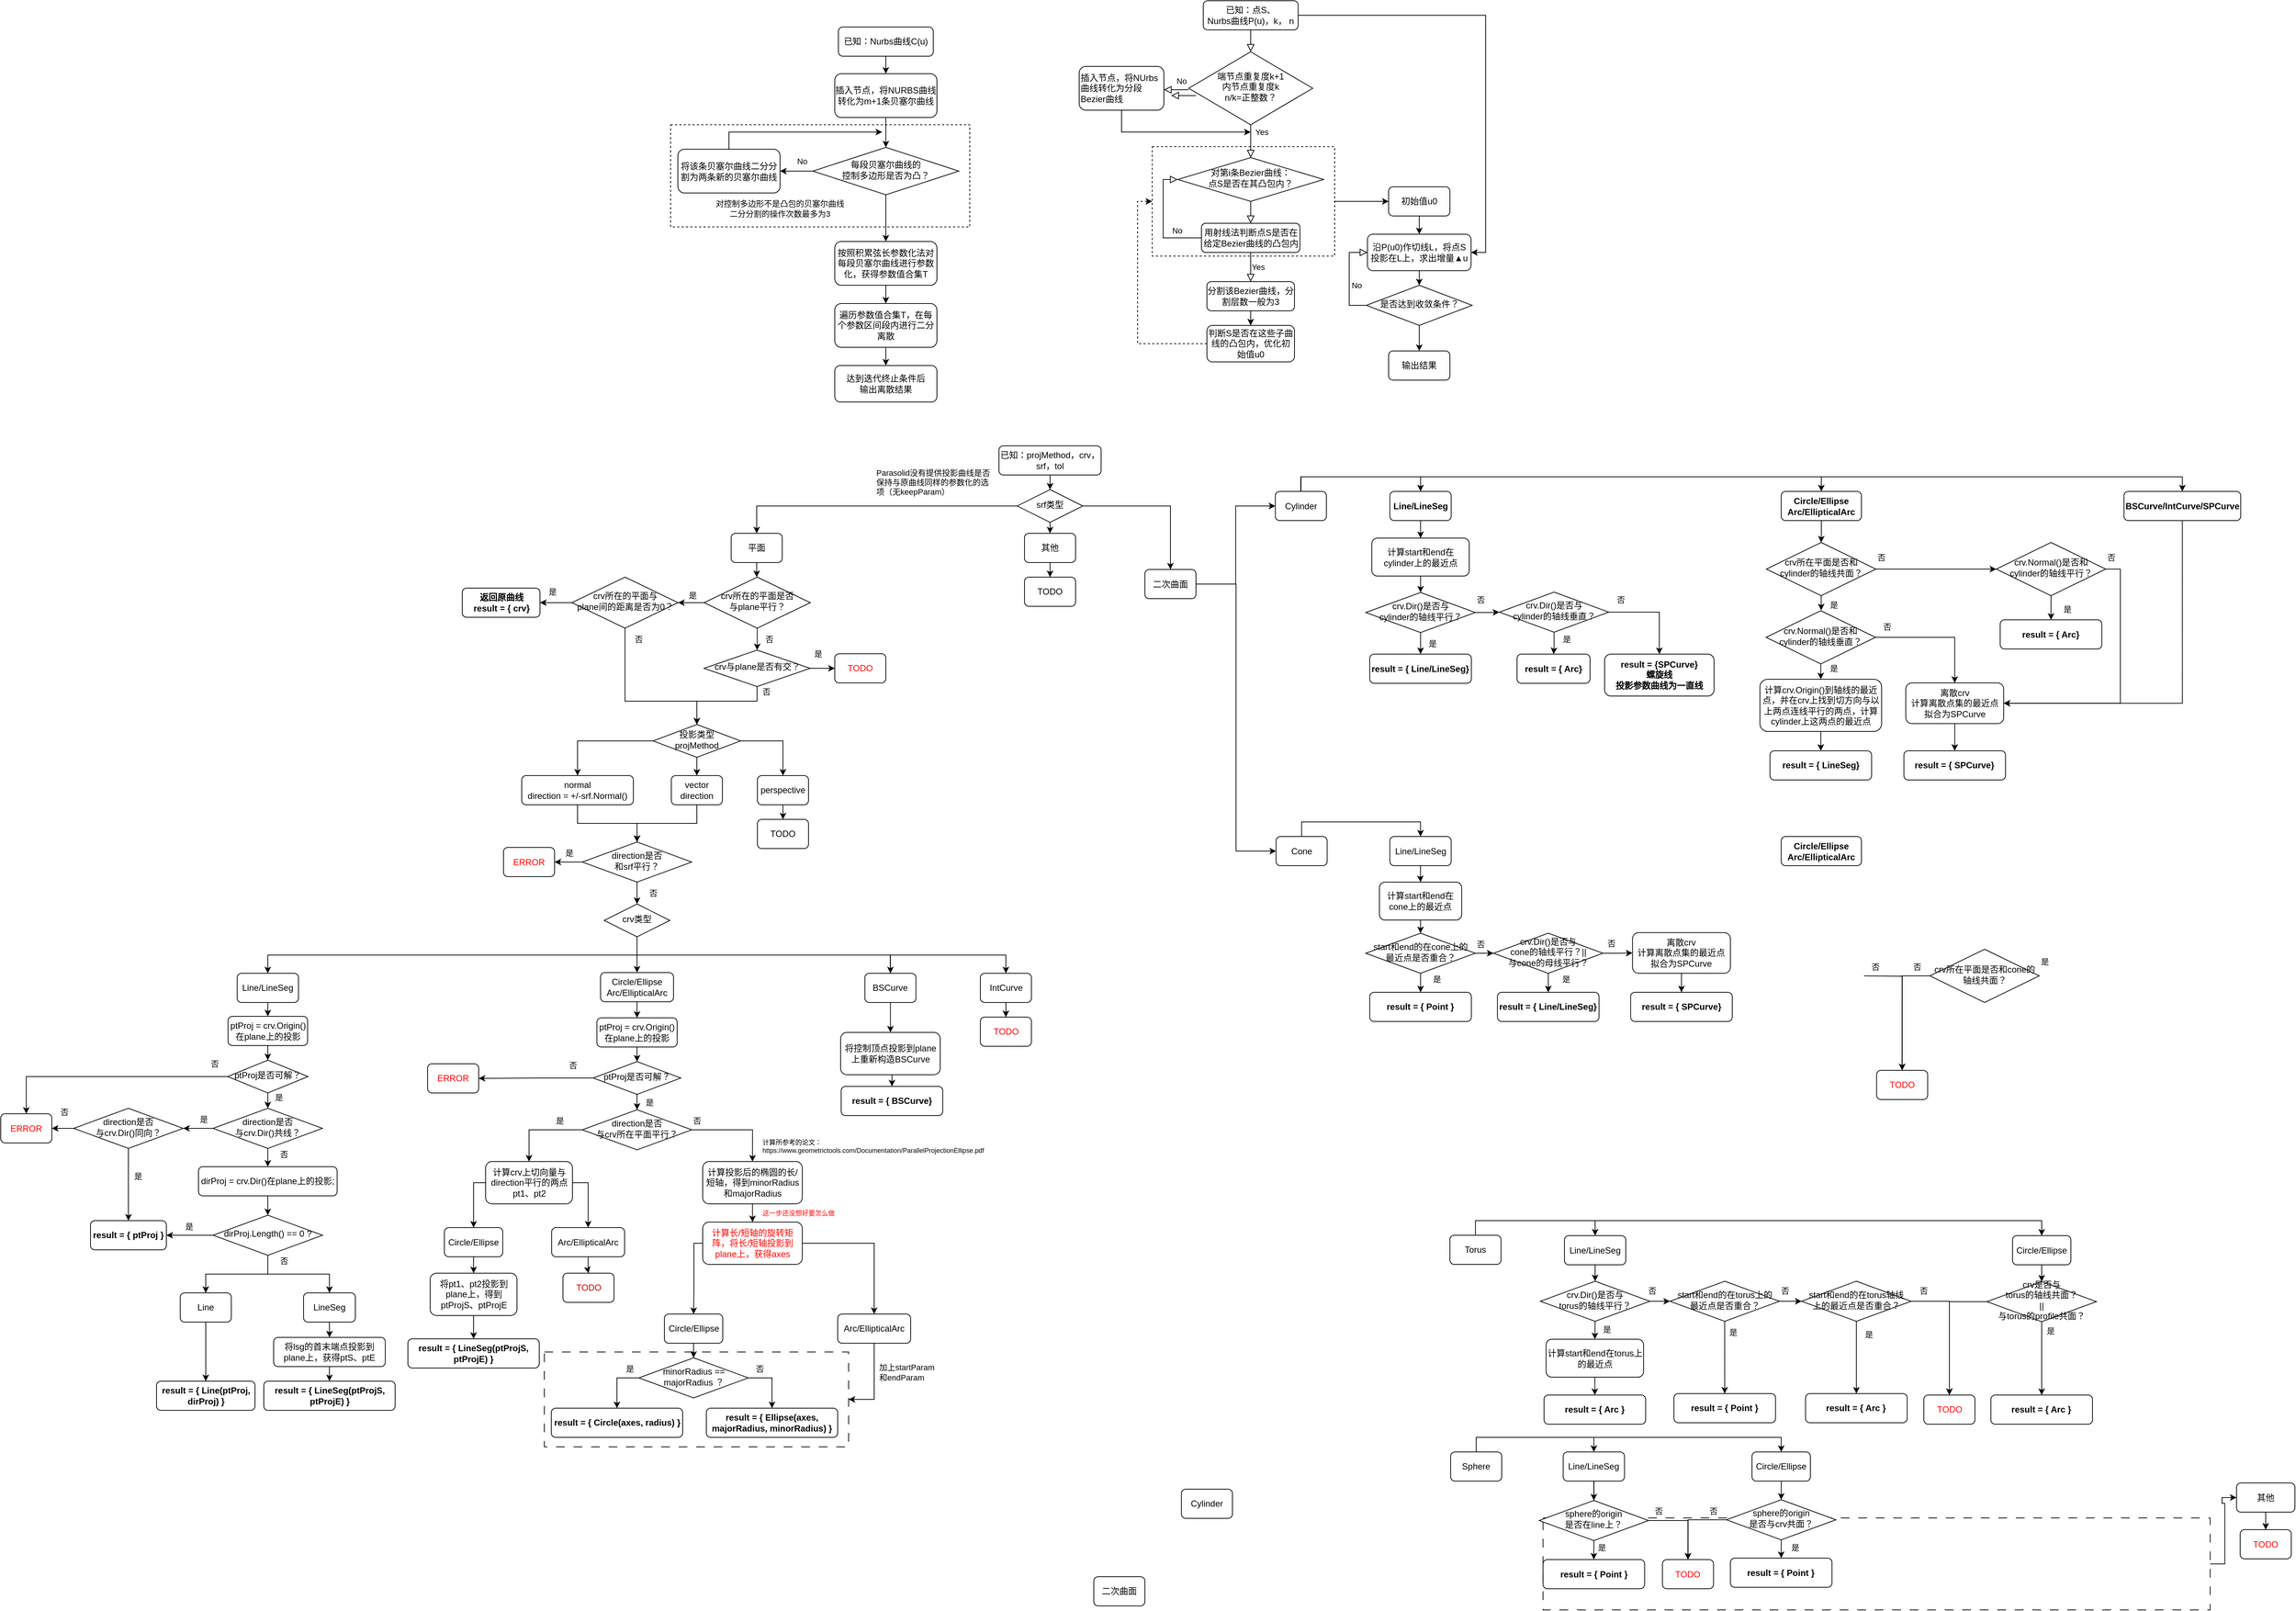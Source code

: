 <mxfile version="22.1.21" type="github">
  <diagram id="C5RBs43oDa-KdzZeNtuy" name="Page-1">
    <mxGraphModel dx="3603" dy="893" grid="1" gridSize="10" guides="1" tooltips="1" connect="1" arrows="1" fold="1" page="1" pageScale="1" pageWidth="827" pageHeight="1169" math="0" shadow="0">
      <root>
        <mxCell id="WIyWlLk6GJQsqaUBKTNV-0" />
        <mxCell id="WIyWlLk6GJQsqaUBKTNV-1" parent="WIyWlLk6GJQsqaUBKTNV-0" />
        <mxCell id="AzQNed1N8ElNNBdo4Fju-377" style="edgeStyle=orthogonalEdgeStyle;rounded=0;orthogonalLoop=1;jettySize=auto;html=1;exitX=1;exitY=0.5;exitDx=0;exitDy=0;entryX=0;entryY=0.5;entryDx=0;entryDy=0;" parent="WIyWlLk6GJQsqaUBKTNV-1" source="AzQNed1N8ElNNBdo4Fju-376" target="AzQNed1N8ElNNBdo4Fju-259" edge="1">
          <mxGeometry relative="1" as="geometry" />
        </mxCell>
        <mxCell id="AzQNed1N8ElNNBdo4Fju-376" value="" style="rounded=0;whiteSpace=wrap;html=1;fillColor=none;dashed=1;dashPattern=12 12;" parent="WIyWlLk6GJQsqaUBKTNV-1" vertex="1">
          <mxGeometry x="615.62" y="2159.5" width="914.25" height="126" as="geometry" />
        </mxCell>
        <mxCell id="WIyWlLk6GJQsqaUBKTNV-2" value="" style="rounded=0;html=1;jettySize=auto;orthogonalLoop=1;fontSize=11;endArrow=block;endFill=0;endSize=8;strokeWidth=1;shadow=0;labelBackgroundColor=none;edgeStyle=orthogonalEdgeStyle;" parent="WIyWlLk6GJQsqaUBKTNV-1" source="WIyWlLk6GJQsqaUBKTNV-3" target="WIyWlLk6GJQsqaUBKTNV-6" edge="1">
          <mxGeometry relative="1" as="geometry" />
        </mxCell>
        <mxCell id="XZnrxidHfEG2WqIlhOVC-12" style="edgeStyle=orthogonalEdgeStyle;rounded=0;orthogonalLoop=1;jettySize=auto;html=1;exitX=1;exitY=0.5;exitDx=0;exitDy=0;entryX=1;entryY=0.5;entryDx=0;entryDy=0;" parent="WIyWlLk6GJQsqaUBKTNV-1" source="WIyWlLk6GJQsqaUBKTNV-3" target="XZnrxidHfEG2WqIlhOVC-11" edge="1">
          <mxGeometry relative="1" as="geometry" />
        </mxCell>
        <mxCell id="WIyWlLk6GJQsqaUBKTNV-3" value="已知：点S、&lt;br&gt;Nurbs曲线P(u)，k， n" style="rounded=1;whiteSpace=wrap;html=1;fontSize=12;glass=0;strokeWidth=1;shadow=0;" parent="WIyWlLk6GJQsqaUBKTNV-1" vertex="1">
          <mxGeometry x="150" y="80" width="130" height="40" as="geometry" />
        </mxCell>
        <mxCell id="WIyWlLk6GJQsqaUBKTNV-4" value="Yes" style="rounded=0;html=1;jettySize=auto;orthogonalLoop=1;fontSize=11;endArrow=block;endFill=0;endSize=8;strokeWidth=1;shadow=0;labelBackgroundColor=none;edgeStyle=orthogonalEdgeStyle;" parent="WIyWlLk6GJQsqaUBKTNV-1" source="WIyWlLk6GJQsqaUBKTNV-6" target="WIyWlLk6GJQsqaUBKTNV-10" edge="1">
          <mxGeometry x="-0.556" y="15" relative="1" as="geometry">
            <mxPoint as="offset" />
          </mxGeometry>
        </mxCell>
        <mxCell id="WIyWlLk6GJQsqaUBKTNV-5" value="No" style="edgeStyle=orthogonalEdgeStyle;rounded=0;html=1;jettySize=auto;orthogonalLoop=1;fontSize=11;endArrow=block;endFill=0;endSize=8;strokeWidth=1;shadow=0;labelBackgroundColor=none;" parent="WIyWlLk6GJQsqaUBKTNV-1" edge="1">
          <mxGeometry x="1" y="506" relative="1" as="geometry">
            <mxPoint x="-496" y="-408" as="offset" />
            <mxPoint x="130" y="202" as="sourcePoint" />
            <mxPoint x="96" y="202" as="targetPoint" />
          </mxGeometry>
        </mxCell>
        <mxCell id="WIyWlLk6GJQsqaUBKTNV-6" value="端节点重复度k+1&lt;br&gt;内节点重复度k&lt;br&gt;n/k=正整数？" style="rhombus;whiteSpace=wrap;html=1;shadow=0;fontFamily=Helvetica;fontSize=12;align=center;strokeWidth=1;spacing=6;spacingTop=-4;" parent="WIyWlLk6GJQsqaUBKTNV-1" vertex="1">
          <mxGeometry x="130" y="150" width="170" height="100" as="geometry" />
        </mxCell>
        <mxCell id="XZnrxidHfEG2WqIlhOVC-3" style="edgeStyle=orthogonalEdgeStyle;rounded=0;orthogonalLoop=1;jettySize=auto;html=1;exitX=0.5;exitY=1;exitDx=0;exitDy=0;" parent="WIyWlLk6GJQsqaUBKTNV-1" source="WIyWlLk6GJQsqaUBKTNV-7" edge="1">
          <mxGeometry relative="1" as="geometry">
            <mxPoint x="215" y="260" as="targetPoint" />
            <Array as="points">
              <mxPoint x="38" y="260" />
            </Array>
          </mxGeometry>
        </mxCell>
        <mxCell id="WIyWlLk6GJQsqaUBKTNV-7" value="插入节点，将NUrbs曲线转化为分段Bezier曲线" style="rounded=1;whiteSpace=wrap;html=1;fontSize=12;glass=0;strokeWidth=1;shadow=0;align=left;" parent="WIyWlLk6GJQsqaUBKTNV-1" vertex="1">
          <mxGeometry x="-20" y="170" width="116" height="60" as="geometry" />
        </mxCell>
        <mxCell id="WIyWlLk6GJQsqaUBKTNV-8" value="" style="rounded=0;html=1;jettySize=auto;orthogonalLoop=1;fontSize=11;endArrow=block;endFill=0;endSize=8;strokeWidth=1;shadow=0;labelBackgroundColor=none;edgeStyle=orthogonalEdgeStyle;" parent="WIyWlLk6GJQsqaUBKTNV-1" source="WIyWlLk6GJQsqaUBKTNV-10" target="WIyWlLk6GJQsqaUBKTNV-11" edge="1">
          <mxGeometry x="0.333" y="20" relative="1" as="geometry">
            <mxPoint as="offset" />
          </mxGeometry>
        </mxCell>
        <mxCell id="WIyWlLk6GJQsqaUBKTNV-9" value="Yes" style="edgeStyle=orthogonalEdgeStyle;rounded=0;html=1;jettySize=auto;orthogonalLoop=1;fontSize=11;endArrow=block;endFill=0;endSize=8;strokeWidth=1;shadow=0;labelBackgroundColor=none;exitX=0.5;exitY=1;exitDx=0;exitDy=0;" parent="WIyWlLk6GJQsqaUBKTNV-1" source="WIyWlLk6GJQsqaUBKTNV-11" target="WIyWlLk6GJQsqaUBKTNV-12" edge="1">
          <mxGeometry y="10" relative="1" as="geometry">
            <mxPoint as="offset" />
            <mxPoint x="299.97" y="435" as="sourcePoint" />
          </mxGeometry>
        </mxCell>
        <mxCell id="WIyWlLk6GJQsqaUBKTNV-10" value="对第i条Bezier曲线：&lt;br&gt;点S是否在其凸包内？" style="rhombus;whiteSpace=wrap;html=1;shadow=0;fontFamily=Helvetica;fontSize=12;align=center;strokeWidth=1;spacing=6;spacingTop=-4;" parent="WIyWlLk6GJQsqaUBKTNV-1" vertex="1">
          <mxGeometry x="115" y="295" width="200" height="60" as="geometry" />
        </mxCell>
        <mxCell id="WIyWlLk6GJQsqaUBKTNV-11" value="用射线法判断点S是否在给定Bezier曲线的凸包内" style="rounded=1;whiteSpace=wrap;html=1;fontSize=12;glass=0;strokeWidth=1;shadow=0;" parent="WIyWlLk6GJQsqaUBKTNV-1" vertex="1">
          <mxGeometry x="147.5" y="385" width="135" height="40" as="geometry" />
        </mxCell>
        <mxCell id="XZnrxidHfEG2WqIlhOVC-6" value="" style="edgeStyle=orthogonalEdgeStyle;rounded=0;orthogonalLoop=1;jettySize=auto;html=1;" parent="WIyWlLk6GJQsqaUBKTNV-1" source="WIyWlLk6GJQsqaUBKTNV-12" target="XZnrxidHfEG2WqIlhOVC-4" edge="1">
          <mxGeometry relative="1" as="geometry" />
        </mxCell>
        <mxCell id="WIyWlLk6GJQsqaUBKTNV-12" value="分割该Bezier曲线，分割层数一般为3" style="rounded=1;whiteSpace=wrap;html=1;fontSize=12;glass=0;strokeWidth=1;shadow=0;" parent="WIyWlLk6GJQsqaUBKTNV-1" vertex="1">
          <mxGeometry x="155" y="465" width="120" height="40" as="geometry" />
        </mxCell>
        <mxCell id="XZnrxidHfEG2WqIlhOVC-1" value="No" style="edgeStyle=orthogonalEdgeStyle;rounded=0;html=1;jettySize=auto;orthogonalLoop=1;fontSize=11;endArrow=block;endFill=0;endSize=8;strokeWidth=1;shadow=0;labelBackgroundColor=none;exitX=0;exitY=0.5;exitDx=0;exitDy=0;entryX=0;entryY=0.5;entryDx=0;entryDy=0;" parent="WIyWlLk6GJQsqaUBKTNV-1" source="WIyWlLk6GJQsqaUBKTNV-11" target="WIyWlLk6GJQsqaUBKTNV-10" edge="1">
          <mxGeometry x="-0.555" y="-10" relative="1" as="geometry">
            <mxPoint as="offset" />
            <mxPoint x="119.97" y="385" as="sourcePoint" />
            <mxPoint x="175.97" y="385" as="targetPoint" />
          </mxGeometry>
        </mxCell>
        <mxCell id="XZnrxidHfEG2WqIlhOVC-8" style="edgeStyle=orthogonalEdgeStyle;rounded=0;orthogonalLoop=1;jettySize=auto;html=1;exitX=0;exitY=0.5;exitDx=0;exitDy=0;entryX=0;entryY=0.5;entryDx=0;entryDy=0;dashed=1;" parent="WIyWlLk6GJQsqaUBKTNV-1" source="XZnrxidHfEG2WqIlhOVC-4" target="XZnrxidHfEG2WqIlhOVC-7" edge="1">
          <mxGeometry relative="1" as="geometry" />
        </mxCell>
        <mxCell id="XZnrxidHfEG2WqIlhOVC-4" value="判断S是否在这些子曲线的凸包内，优化初始值u0" style="rounded=1;whiteSpace=wrap;html=1;fontSize=12;glass=0;strokeWidth=1;shadow=0;" parent="WIyWlLk6GJQsqaUBKTNV-1" vertex="1">
          <mxGeometry x="155" y="525" width="120" height="50" as="geometry" />
        </mxCell>
        <mxCell id="XZnrxidHfEG2WqIlhOVC-10" value="" style="edgeStyle=orthogonalEdgeStyle;rounded=0;orthogonalLoop=1;jettySize=auto;html=1;" parent="WIyWlLk6GJQsqaUBKTNV-1" source="XZnrxidHfEG2WqIlhOVC-7" target="XZnrxidHfEG2WqIlhOVC-9" edge="1">
          <mxGeometry relative="1" as="geometry" />
        </mxCell>
        <mxCell id="XZnrxidHfEG2WqIlhOVC-7" value="" style="rounded=0;whiteSpace=wrap;html=1;fillColor=none;dashed=1;" parent="WIyWlLk6GJQsqaUBKTNV-1" vertex="1">
          <mxGeometry x="80" y="280" width="250" height="150" as="geometry" />
        </mxCell>
        <mxCell id="XZnrxidHfEG2WqIlhOVC-13" style="edgeStyle=orthogonalEdgeStyle;rounded=0;orthogonalLoop=1;jettySize=auto;html=1;exitX=0.5;exitY=1;exitDx=0;exitDy=0;entryX=0.5;entryY=0;entryDx=0;entryDy=0;" parent="WIyWlLk6GJQsqaUBKTNV-1" source="XZnrxidHfEG2WqIlhOVC-9" target="XZnrxidHfEG2WqIlhOVC-11" edge="1">
          <mxGeometry relative="1" as="geometry" />
        </mxCell>
        <mxCell id="XZnrxidHfEG2WqIlhOVC-9" value="初始值u0" style="rounded=1;whiteSpace=wrap;html=1;fontSize=12;glass=0;strokeWidth=1;shadow=0;" parent="WIyWlLk6GJQsqaUBKTNV-1" vertex="1">
          <mxGeometry x="404" y="335" width="84" height="40" as="geometry" />
        </mxCell>
        <mxCell id="XZnrxidHfEG2WqIlhOVC-15" style="edgeStyle=orthogonalEdgeStyle;rounded=0;orthogonalLoop=1;jettySize=auto;html=1;exitX=0.5;exitY=1;exitDx=0;exitDy=0;entryX=0.5;entryY=0;entryDx=0;entryDy=0;" parent="WIyWlLk6GJQsqaUBKTNV-1" source="XZnrxidHfEG2WqIlhOVC-11" target="XZnrxidHfEG2WqIlhOVC-14" edge="1">
          <mxGeometry relative="1" as="geometry" />
        </mxCell>
        <mxCell id="XZnrxidHfEG2WqIlhOVC-11" value="沿P(u0)作切线L，将点S投影在L上，求出增量▲u" style="rounded=1;whiteSpace=wrap;html=1;fontSize=12;glass=0;strokeWidth=1;shadow=0;" parent="WIyWlLk6GJQsqaUBKTNV-1" vertex="1">
          <mxGeometry x="375" y="400" width="142" height="50" as="geometry" />
        </mxCell>
        <mxCell id="XZnrxidHfEG2WqIlhOVC-19" value="" style="edgeStyle=orthogonalEdgeStyle;rounded=0;orthogonalLoop=1;jettySize=auto;html=1;" parent="WIyWlLk6GJQsqaUBKTNV-1" source="XZnrxidHfEG2WqIlhOVC-14" target="XZnrxidHfEG2WqIlhOVC-18" edge="1">
          <mxGeometry relative="1" as="geometry" />
        </mxCell>
        <mxCell id="XZnrxidHfEG2WqIlhOVC-14" value="是否达到收敛条件？" style="rhombus;whiteSpace=wrap;html=1;shadow=0;fontFamily=Helvetica;fontSize=12;align=center;strokeWidth=1;spacing=6;spacingTop=-4;" parent="WIyWlLk6GJQsqaUBKTNV-1" vertex="1">
          <mxGeometry x="373.5" y="470" width="145" height="55" as="geometry" />
        </mxCell>
        <mxCell id="XZnrxidHfEG2WqIlhOVC-17" value="No" style="edgeStyle=orthogonalEdgeStyle;rounded=0;html=1;jettySize=auto;orthogonalLoop=1;fontSize=11;endArrow=block;endFill=0;endSize=8;strokeWidth=1;shadow=0;labelBackgroundColor=none;exitX=0;exitY=0.5;exitDx=0;exitDy=0;entryX=0;entryY=0.5;entryDx=0;entryDy=0;" parent="WIyWlLk6GJQsqaUBKTNV-1" source="XZnrxidHfEG2WqIlhOVC-14" target="XZnrxidHfEG2WqIlhOVC-11" edge="1">
          <mxGeometry x="-0.157" y="-10" relative="1" as="geometry">
            <mxPoint as="offset" />
            <mxPoint x="424" y="230" as="sourcePoint" />
            <mxPoint x="390" y="230" as="targetPoint" />
            <Array as="points">
              <mxPoint x="350" y="497" />
              <mxPoint x="350" y="425" />
            </Array>
          </mxGeometry>
        </mxCell>
        <mxCell id="XZnrxidHfEG2WqIlhOVC-18" value="输出结果" style="rounded=1;whiteSpace=wrap;html=1;fontSize=12;glass=0;strokeWidth=1;shadow=0;" parent="WIyWlLk6GJQsqaUBKTNV-1" vertex="1">
          <mxGeometry x="404" y="560" width="84" height="40" as="geometry" />
        </mxCell>
        <mxCell id="uBomitbFG4ltec037NGh-8" value="" style="edgeStyle=orthogonalEdgeStyle;rounded=0;orthogonalLoop=1;jettySize=auto;html=1;" parent="WIyWlLk6GJQsqaUBKTNV-1" source="uBomitbFG4ltec037NGh-0" target="uBomitbFG4ltec037NGh-1" edge="1">
          <mxGeometry relative="1" as="geometry" />
        </mxCell>
        <mxCell id="uBomitbFG4ltec037NGh-0" value="已知：Nurbs曲线C(u)" style="rounded=1;whiteSpace=wrap;html=1;fontSize=12;glass=0;strokeWidth=1;shadow=0;" parent="WIyWlLk6GJQsqaUBKTNV-1" vertex="1">
          <mxGeometry x="-350" y="116" width="130" height="40" as="geometry" />
        </mxCell>
        <mxCell id="uBomitbFG4ltec037NGh-6" value="" style="edgeStyle=orthogonalEdgeStyle;rounded=0;orthogonalLoop=1;jettySize=auto;html=1;" parent="WIyWlLk6GJQsqaUBKTNV-1" source="uBomitbFG4ltec037NGh-1" target="uBomitbFG4ltec037NGh-3" edge="1">
          <mxGeometry relative="1" as="geometry" />
        </mxCell>
        <mxCell id="uBomitbFG4ltec037NGh-1" value="插入节点，将NURBS曲线转化为m+1条贝塞尔曲线" style="rounded=1;whiteSpace=wrap;html=1;fontSize=12;glass=0;strokeWidth=1;shadow=0;" parent="WIyWlLk6GJQsqaUBKTNV-1" vertex="1">
          <mxGeometry x="-355" y="180" width="140" height="60" as="geometry" />
        </mxCell>
        <mxCell id="uBomitbFG4ltec037NGh-11" value="" style="edgeStyle=orthogonalEdgeStyle;rounded=0;orthogonalLoop=1;jettySize=auto;html=1;" parent="WIyWlLk6GJQsqaUBKTNV-1" source="uBomitbFG4ltec037NGh-3" target="uBomitbFG4ltec037NGh-10" edge="1">
          <mxGeometry relative="1" as="geometry" />
        </mxCell>
        <mxCell id="uBomitbFG4ltec037NGh-16" value="" style="edgeStyle=orthogonalEdgeStyle;rounded=0;orthogonalLoop=1;jettySize=auto;html=1;" parent="WIyWlLk6GJQsqaUBKTNV-1" source="uBomitbFG4ltec037NGh-3" target="uBomitbFG4ltec037NGh-15" edge="1">
          <mxGeometry relative="1" as="geometry" />
        </mxCell>
        <mxCell id="uBomitbFG4ltec037NGh-3" value="每段贝塞尔曲线的&lt;br&gt;控制多边形是否为凸？" style="rhombus;whiteSpace=wrap;html=1;shadow=0;fontFamily=Helvetica;fontSize=12;align=center;strokeWidth=1;spacing=6;spacingTop=-4;" parent="WIyWlLk6GJQsqaUBKTNV-1" vertex="1">
          <mxGeometry x="-385" y="281" width="200" height="65" as="geometry" />
        </mxCell>
        <mxCell id="uBomitbFG4ltec037NGh-9" value="No" style="edgeStyle=orthogonalEdgeStyle;rounded=0;html=1;jettySize=auto;orthogonalLoop=1;fontSize=11;endArrow=block;endFill=0;endSize=8;strokeWidth=1;shadow=0;labelBackgroundColor=none;" parent="WIyWlLk6GJQsqaUBKTNV-1" edge="1">
          <mxGeometry x="0.176" y="-20" relative="1" as="geometry">
            <mxPoint as="offset" />
            <mxPoint x="140" y="210" as="sourcePoint" />
            <mxPoint x="106" y="210" as="targetPoint" />
          </mxGeometry>
        </mxCell>
        <mxCell id="uBomitbFG4ltec037NGh-13" style="edgeStyle=orthogonalEdgeStyle;rounded=0;orthogonalLoop=1;jettySize=auto;html=1;exitX=0.5;exitY=0;exitDx=0;exitDy=0;" parent="WIyWlLk6GJQsqaUBKTNV-1" source="uBomitbFG4ltec037NGh-10" edge="1">
          <mxGeometry relative="1" as="geometry">
            <mxPoint x="-290" y="260" as="targetPoint" />
            <Array as="points">
              <mxPoint x="-500" y="260" />
            </Array>
          </mxGeometry>
        </mxCell>
        <mxCell id="uBomitbFG4ltec037NGh-10" value="将该条贝塞尔曲线二分分割为两条新的贝塞尔曲线" style="rounded=1;whiteSpace=wrap;html=1;fontSize=12;glass=0;strokeWidth=1;shadow=0;" parent="WIyWlLk6GJQsqaUBKTNV-1" vertex="1">
          <mxGeometry x="-570" y="283.5" width="140" height="60" as="geometry" />
        </mxCell>
        <mxCell id="uBomitbFG4ltec037NGh-18" value="" style="edgeStyle=orthogonalEdgeStyle;rounded=0;orthogonalLoop=1;jettySize=auto;html=1;" parent="WIyWlLk6GJQsqaUBKTNV-1" source="uBomitbFG4ltec037NGh-15" target="uBomitbFG4ltec037NGh-17" edge="1">
          <mxGeometry relative="1" as="geometry" />
        </mxCell>
        <mxCell id="uBomitbFG4ltec037NGh-15" value="按照积累弦长参数化法对每段贝塞尔曲线进行参数化，获得参数值合集T" style="rounded=1;whiteSpace=wrap;html=1;fontSize=12;glass=0;strokeWidth=1;shadow=0;" parent="WIyWlLk6GJQsqaUBKTNV-1" vertex="1">
          <mxGeometry x="-355" y="410" width="140" height="60" as="geometry" />
        </mxCell>
        <mxCell id="uBomitbFG4ltec037NGh-20" value="" style="edgeStyle=orthogonalEdgeStyle;rounded=0;orthogonalLoop=1;jettySize=auto;html=1;" parent="WIyWlLk6GJQsqaUBKTNV-1" source="uBomitbFG4ltec037NGh-17" target="uBomitbFG4ltec037NGh-19" edge="1">
          <mxGeometry relative="1" as="geometry" />
        </mxCell>
        <mxCell id="uBomitbFG4ltec037NGh-17" value="遍历参数值合集T，在每个参数区间段内进行二分离散" style="rounded=1;whiteSpace=wrap;html=1;fontSize=12;glass=0;strokeWidth=1;shadow=0;" parent="WIyWlLk6GJQsqaUBKTNV-1" vertex="1">
          <mxGeometry x="-355" y="495" width="140" height="60" as="geometry" />
        </mxCell>
        <mxCell id="uBomitbFG4ltec037NGh-19" value="达到迭代终止条件后&lt;br&gt;输出离散结果" style="rounded=1;whiteSpace=wrap;html=1;fontSize=12;glass=0;strokeWidth=1;shadow=0;" parent="WIyWlLk6GJQsqaUBKTNV-1" vertex="1">
          <mxGeometry x="-355" y="580" width="140" height="50" as="geometry" />
        </mxCell>
        <mxCell id="uBomitbFG4ltec037NGh-21" value="" style="rounded=0;whiteSpace=wrap;html=1;fillColor=none;dashed=1;" parent="WIyWlLk6GJQsqaUBKTNV-1" vertex="1">
          <mxGeometry x="-580" y="250" width="410" height="140" as="geometry" />
        </mxCell>
        <mxCell id="uBomitbFG4ltec037NGh-22" value="&lt;font style=&quot;font-size: 11px;&quot;&gt;对控制多边形不是凸包的贝塞尔曲线&lt;br&gt;二分分割的操作次数最多为3&lt;/font&gt;" style="rounded=0;whiteSpace=wrap;html=1;gradientColor=default;fillColor=none;strokeColor=none;fontSize=9;" parent="WIyWlLk6GJQsqaUBKTNV-1" vertex="1">
          <mxGeometry x="-530" y="335" width="200" height="60" as="geometry" />
        </mxCell>
        <mxCell id="AzQNed1N8ElNNBdo4Fju-8" style="edgeStyle=orthogonalEdgeStyle;rounded=0;orthogonalLoop=1;jettySize=auto;html=1;exitX=0.5;exitY=1;exitDx=0;exitDy=0;entryX=0.5;entryY=0;entryDx=0;entryDy=0;" parent="WIyWlLk6GJQsqaUBKTNV-1" source="AzQNed1N8ElNNBdo4Fju-0" target="AzQNed1N8ElNNBdo4Fju-7" edge="1">
          <mxGeometry relative="1" as="geometry" />
        </mxCell>
        <mxCell id="AzQNed1N8ElNNBdo4Fju-0" value="&lt;div style=&quot;&quot;&gt;&lt;span style=&quot;background-color: initial;&quot;&gt;已知：projMethod，crv，srf，tol&lt;/span&gt;&lt;/div&gt;" style="rounded=1;whiteSpace=wrap;html=1;fontSize=12;glass=0;strokeWidth=1;shadow=0;align=center;" parent="WIyWlLk6GJQsqaUBKTNV-1" vertex="1">
          <mxGeometry x="-130" y="690" width="140" height="40" as="geometry" />
        </mxCell>
        <mxCell id="AzQNed1N8ElNNBdo4Fju-2" value="&lt;span style=&quot;font-size: 11px;&quot;&gt;Parasolid没有提供投影曲线是否保持与原曲线同样的参数化的选项（无keepParam）&lt;/span&gt;" style="rounded=0;whiteSpace=wrap;html=1;gradientColor=default;fillColor=none;strokeColor=none;fontSize=9;align=left;" parent="WIyWlLk6GJQsqaUBKTNV-1" vertex="1">
          <mxGeometry x="-300" y="720" width="160" height="40" as="geometry" />
        </mxCell>
        <mxCell id="AzQNed1N8ElNNBdo4Fju-22" style="edgeStyle=orthogonalEdgeStyle;rounded=0;orthogonalLoop=1;jettySize=auto;html=1;entryX=0.5;entryY=0;entryDx=0;entryDy=0;" parent="WIyWlLk6GJQsqaUBKTNV-1" source="AzQNed1N8ElNNBdo4Fju-7" target="AzQNed1N8ElNNBdo4Fju-11" edge="1">
          <mxGeometry relative="1" as="geometry" />
        </mxCell>
        <mxCell id="AzQNed1N8ElNNBdo4Fju-23" style="edgeStyle=orthogonalEdgeStyle;rounded=0;orthogonalLoop=1;jettySize=auto;html=1;exitX=0.5;exitY=1;exitDx=0;exitDy=0;entryX=0.5;entryY=0;entryDx=0;entryDy=0;" parent="WIyWlLk6GJQsqaUBKTNV-1" source="AzQNed1N8ElNNBdo4Fju-7" target="AzQNed1N8ElNNBdo4Fju-12" edge="1">
          <mxGeometry relative="1" as="geometry" />
        </mxCell>
        <mxCell id="AzQNed1N8ElNNBdo4Fju-24" style="edgeStyle=orthogonalEdgeStyle;rounded=0;orthogonalLoop=1;jettySize=auto;html=1;exitX=1;exitY=0.5;exitDx=0;exitDy=0;entryX=0.5;entryY=0;entryDx=0;entryDy=0;" parent="WIyWlLk6GJQsqaUBKTNV-1" source="AzQNed1N8ElNNBdo4Fju-7" target="AzQNed1N8ElNNBdo4Fju-13" edge="1">
          <mxGeometry relative="1" as="geometry" />
        </mxCell>
        <mxCell id="AzQNed1N8ElNNBdo4Fju-7" value="srf类型" style="rhombus;whiteSpace=wrap;html=1;shadow=0;fontFamily=Helvetica;fontSize=12;align=center;strokeWidth=1;spacing=6;spacingTop=-4;" parent="WIyWlLk6GJQsqaUBKTNV-1" vertex="1">
          <mxGeometry x="-105" y="750" width="90" height="45" as="geometry" />
        </mxCell>
        <mxCell id="AzQNed1N8ElNNBdo4Fju-184" value="" style="edgeStyle=orthogonalEdgeStyle;rounded=0;orthogonalLoop=1;jettySize=auto;html=1;" parent="WIyWlLk6GJQsqaUBKTNV-1" source="AzQNed1N8ElNNBdo4Fju-11" target="AzQNed1N8ElNNBdo4Fju-183" edge="1">
          <mxGeometry relative="1" as="geometry" />
        </mxCell>
        <mxCell id="AzQNed1N8ElNNBdo4Fju-11" value="平面" style="rounded=1;whiteSpace=wrap;html=1;fontSize=12;glass=0;strokeWidth=1;shadow=0;" parent="WIyWlLk6GJQsqaUBKTNV-1" vertex="1">
          <mxGeometry x="-497" y="810" width="70" height="40" as="geometry" />
        </mxCell>
        <mxCell id="AzQNed1N8ElNNBdo4Fju-178" value="" style="edgeStyle=orthogonalEdgeStyle;rounded=0;orthogonalLoop=1;jettySize=auto;html=1;" parent="WIyWlLk6GJQsqaUBKTNV-1" source="AzQNed1N8ElNNBdo4Fju-12" target="AzQNed1N8ElNNBdo4Fju-177" edge="1">
          <mxGeometry relative="1" as="geometry" />
        </mxCell>
        <mxCell id="AzQNed1N8ElNNBdo4Fju-12" value="其他" style="rounded=1;whiteSpace=wrap;html=1;fontSize=12;glass=0;strokeWidth=1;shadow=0;" parent="WIyWlLk6GJQsqaUBKTNV-1" vertex="1">
          <mxGeometry x="-95" y="810" width="70" height="40" as="geometry" />
        </mxCell>
        <mxCell id="12BlZwvMtsUTy5BmQ8GU-24" style="edgeStyle=orthogonalEdgeStyle;rounded=0;orthogonalLoop=1;jettySize=auto;html=1;exitX=1;exitY=0.5;exitDx=0;exitDy=0;entryX=0;entryY=0.5;entryDx=0;entryDy=0;" edge="1" parent="WIyWlLk6GJQsqaUBKTNV-1" source="AzQNed1N8ElNNBdo4Fju-13" target="AzQNed1N8ElNNBdo4Fju-179">
          <mxGeometry relative="1" as="geometry" />
        </mxCell>
        <mxCell id="12BlZwvMtsUTy5BmQ8GU-25" style="edgeStyle=orthogonalEdgeStyle;rounded=0;orthogonalLoop=1;jettySize=auto;html=1;exitX=1;exitY=0.5;exitDx=0;exitDy=0;entryX=0;entryY=0.5;entryDx=0;entryDy=0;" edge="1" parent="WIyWlLk6GJQsqaUBKTNV-1" source="AzQNed1N8ElNNBdo4Fju-13" target="AzQNed1N8ElNNBdo4Fju-180">
          <mxGeometry relative="1" as="geometry" />
        </mxCell>
        <mxCell id="AzQNed1N8ElNNBdo4Fju-13" value="二次曲面" style="rounded=1;whiteSpace=wrap;html=1;fontSize=12;glass=0;strokeWidth=1;shadow=0;" parent="WIyWlLk6GJQsqaUBKTNV-1" vertex="1">
          <mxGeometry x="70" y="859.5" width="70" height="40" as="geometry" />
        </mxCell>
        <mxCell id="AzQNed1N8ElNNBdo4Fju-25" style="edgeStyle=orthogonalEdgeStyle;rounded=0;orthogonalLoop=1;jettySize=auto;html=1;exitX=0.5;exitY=1;exitDx=0;exitDy=0;entryX=0.5;entryY=0;entryDx=0;entryDy=0;" parent="WIyWlLk6GJQsqaUBKTNV-1" source="AzQNed1N8ElNNBdo4Fju-14" target="AzQNed1N8ElNNBdo4Fju-16" edge="1">
          <mxGeometry relative="1" as="geometry" />
        </mxCell>
        <mxCell id="AzQNed1N8ElNNBdo4Fju-26" style="edgeStyle=orthogonalEdgeStyle;rounded=0;orthogonalLoop=1;jettySize=auto;html=1;exitX=0;exitY=0.5;exitDx=0;exitDy=0;entryX=0.5;entryY=0;entryDx=0;entryDy=0;" parent="WIyWlLk6GJQsqaUBKTNV-1" source="AzQNed1N8ElNNBdo4Fju-14" target="AzQNed1N8ElNNBdo4Fju-15" edge="1">
          <mxGeometry relative="1" as="geometry" />
        </mxCell>
        <mxCell id="AzQNed1N8ElNNBdo4Fju-27" style="edgeStyle=orthogonalEdgeStyle;rounded=0;orthogonalLoop=1;jettySize=auto;html=1;exitX=1;exitY=0.5;exitDx=0;exitDy=0;entryX=0.5;entryY=0;entryDx=0;entryDy=0;" parent="WIyWlLk6GJQsqaUBKTNV-1" source="AzQNed1N8ElNNBdo4Fju-14" target="AzQNed1N8ElNNBdo4Fju-17" edge="1">
          <mxGeometry relative="1" as="geometry" />
        </mxCell>
        <mxCell id="AzQNed1N8ElNNBdo4Fju-14" value="投影类型&lt;br&gt;projMethod" style="rhombus;whiteSpace=wrap;html=1;shadow=0;fontFamily=Helvetica;fontSize=12;align=center;strokeWidth=1;spacing=6;spacingTop=-4;" parent="WIyWlLk6GJQsqaUBKTNV-1" vertex="1">
          <mxGeometry x="-604" y="1072" width="120" height="45" as="geometry" />
        </mxCell>
        <mxCell id="AzQNed1N8ElNNBdo4Fju-269" style="edgeStyle=orthogonalEdgeStyle;rounded=0;orthogonalLoop=1;jettySize=auto;html=1;exitX=0.5;exitY=1;exitDx=0;exitDy=0;entryX=0.5;entryY=0;entryDx=0;entryDy=0;" parent="WIyWlLk6GJQsqaUBKTNV-1" source="AzQNed1N8ElNNBdo4Fju-15" target="AzQNed1N8ElNNBdo4Fju-33" edge="1">
          <mxGeometry relative="1" as="geometry" />
        </mxCell>
        <mxCell id="AzQNed1N8ElNNBdo4Fju-15" value="normal&lt;br&gt;direction = +/-srf.Normal()" style="rounded=1;whiteSpace=wrap;html=1;fontSize=12;glass=0;strokeWidth=1;shadow=0;" parent="WIyWlLk6GJQsqaUBKTNV-1" vertex="1">
          <mxGeometry x="-784" y="1142" width="153" height="40" as="geometry" />
        </mxCell>
        <mxCell id="AzQNed1N8ElNNBdo4Fju-270" style="edgeStyle=orthogonalEdgeStyle;rounded=0;orthogonalLoop=1;jettySize=auto;html=1;exitX=0.5;exitY=1;exitDx=0;exitDy=0;entryX=0.5;entryY=0;entryDx=0;entryDy=0;" parent="WIyWlLk6GJQsqaUBKTNV-1" source="AzQNed1N8ElNNBdo4Fju-16" target="AzQNed1N8ElNNBdo4Fju-33" edge="1">
          <mxGeometry relative="1" as="geometry">
            <mxPoint x="-620" y="1230" as="targetPoint" />
          </mxGeometry>
        </mxCell>
        <mxCell id="AzQNed1N8ElNNBdo4Fju-16" value="vector&lt;br&gt;direction" style="rounded=1;whiteSpace=wrap;html=1;fontSize=12;glass=0;strokeWidth=1;shadow=0;" parent="WIyWlLk6GJQsqaUBKTNV-1" vertex="1">
          <mxGeometry x="-579" y="1142" width="70" height="40" as="geometry" />
        </mxCell>
        <mxCell id="AzQNed1N8ElNNBdo4Fju-29" style="edgeStyle=orthogonalEdgeStyle;rounded=0;orthogonalLoop=1;jettySize=auto;html=1;exitX=0.5;exitY=1;exitDx=0;exitDy=0;entryX=0.5;entryY=0;entryDx=0;entryDy=0;" parent="WIyWlLk6GJQsqaUBKTNV-1" source="AzQNed1N8ElNNBdo4Fju-17" target="AzQNed1N8ElNNBdo4Fju-28" edge="1">
          <mxGeometry relative="1" as="geometry" />
        </mxCell>
        <mxCell id="AzQNed1N8ElNNBdo4Fju-17" value="perspective" style="rounded=1;whiteSpace=wrap;html=1;fontSize=12;glass=0;strokeWidth=1;shadow=0;" parent="WIyWlLk6GJQsqaUBKTNV-1" vertex="1">
          <mxGeometry x="-461" y="1142" width="70" height="40" as="geometry" />
        </mxCell>
        <mxCell id="AzQNed1N8ElNNBdo4Fju-28" value="TODO" style="rounded=1;whiteSpace=wrap;html=1;fontSize=12;glass=0;strokeWidth=1;shadow=0;" parent="WIyWlLk6GJQsqaUBKTNV-1" vertex="1">
          <mxGeometry x="-461" y="1202" width="70" height="40" as="geometry" />
        </mxCell>
        <mxCell id="AzQNed1N8ElNNBdo4Fju-39" style="edgeStyle=orthogonalEdgeStyle;rounded=0;orthogonalLoop=1;jettySize=auto;html=1;exitX=0;exitY=0.5;exitDx=0;exitDy=0;exitPerimeter=0;entryX=0.5;entryY=0;entryDx=0;entryDy=0;" parent="WIyWlLk6GJQsqaUBKTNV-1" target="AzQNed1N8ElNNBdo4Fju-33" edge="1">
          <mxGeometry relative="1" as="geometry">
            <mxPoint x="-626.0" y="1232" as="sourcePoint" />
          </mxGeometry>
        </mxCell>
        <mxCell id="AzQNed1N8ElNNBdo4Fju-36" value="" style="edgeStyle=orthogonalEdgeStyle;rounded=0;orthogonalLoop=1;jettySize=auto;html=1;" parent="WIyWlLk6GJQsqaUBKTNV-1" source="AzQNed1N8ElNNBdo4Fju-33" target="AzQNed1N8ElNNBdo4Fju-35" edge="1">
          <mxGeometry relative="1" as="geometry" />
        </mxCell>
        <mxCell id="AzQNed1N8ElNNBdo4Fju-41" value="" style="edgeStyle=orthogonalEdgeStyle;rounded=0;orthogonalLoop=1;jettySize=auto;html=1;" parent="WIyWlLk6GJQsqaUBKTNV-1" source="AzQNed1N8ElNNBdo4Fju-33" target="AzQNed1N8ElNNBdo4Fju-40" edge="1">
          <mxGeometry relative="1" as="geometry" />
        </mxCell>
        <mxCell id="AzQNed1N8ElNNBdo4Fju-33" value="direction是否&lt;br&gt;和srf平行？" style="rhombus;whiteSpace=wrap;html=1;shadow=0;fontFamily=Helvetica;fontSize=12;align=center;strokeWidth=1;spacing=6;spacingTop=-4;" parent="WIyWlLk6GJQsqaUBKTNV-1" vertex="1">
          <mxGeometry x="-701" y="1233" width="150" height="55" as="geometry" />
        </mxCell>
        <mxCell id="AzQNed1N8ElNNBdo4Fju-35" value="&lt;font color=&quot;#ff0000&quot;&gt;ERROR&lt;/font&gt;" style="rounded=1;whiteSpace=wrap;html=1;fontSize=12;glass=0;strokeWidth=1;shadow=0;" parent="WIyWlLk6GJQsqaUBKTNV-1" vertex="1">
          <mxGeometry x="-809" y="1240.5" width="70" height="40" as="geometry" />
        </mxCell>
        <mxCell id="AzQNed1N8ElNNBdo4Fju-37" value="&lt;span style=&quot;font-size: 11px;&quot;&gt;是&lt;/span&gt;" style="rounded=0;whiteSpace=wrap;html=1;gradientColor=default;fillColor=none;strokeColor=none;fontSize=9;align=left;" parent="WIyWlLk6GJQsqaUBKTNV-1" vertex="1">
          <mxGeometry x="-726" y="1233" width="25" height="30" as="geometry" />
        </mxCell>
        <mxCell id="AzQNed1N8ElNNBdo4Fju-38" value="&lt;span style=&quot;font-size: 11px;&quot;&gt;否&lt;/span&gt;" style="rounded=0;whiteSpace=wrap;html=1;gradientColor=default;fillColor=none;strokeColor=none;fontSize=9;align=left;" parent="WIyWlLk6GJQsqaUBKTNV-1" vertex="1">
          <mxGeometry x="-611.5" y="1288" width="25" height="30" as="geometry" />
        </mxCell>
        <mxCell id="AzQNed1N8ElNNBdo4Fju-271" style="edgeStyle=orthogonalEdgeStyle;rounded=0;orthogonalLoop=1;jettySize=auto;html=1;exitX=0.5;exitY=1;exitDx=0;exitDy=0;entryX=0.5;entryY=0;entryDx=0;entryDy=0;" parent="WIyWlLk6GJQsqaUBKTNV-1" source="AzQNed1N8ElNNBdo4Fju-40" target="AzQNed1N8ElNNBdo4Fju-44" edge="1">
          <mxGeometry relative="1" as="geometry" />
        </mxCell>
        <mxCell id="AzQNed1N8ElNNBdo4Fju-272" style="edgeStyle=orthogonalEdgeStyle;rounded=0;orthogonalLoop=1;jettySize=auto;html=1;exitX=0.5;exitY=1;exitDx=0;exitDy=0;" parent="WIyWlLk6GJQsqaUBKTNV-1" source="AzQNed1N8ElNNBdo4Fju-40" target="AzQNed1N8ElNNBdo4Fju-113" edge="1">
          <mxGeometry relative="1" as="geometry" />
        </mxCell>
        <mxCell id="AzQNed1N8ElNNBdo4Fju-273" style="edgeStyle=orthogonalEdgeStyle;rounded=0;orthogonalLoop=1;jettySize=auto;html=1;exitX=0.5;exitY=1;exitDx=0;exitDy=0;entryX=0.5;entryY=0;entryDx=0;entryDy=0;" parent="WIyWlLk6GJQsqaUBKTNV-1" source="AzQNed1N8ElNNBdo4Fju-40" target="AzQNed1N8ElNNBdo4Fju-45" edge="1">
          <mxGeometry relative="1" as="geometry" />
        </mxCell>
        <mxCell id="AzQNed1N8ElNNBdo4Fju-274" style="edgeStyle=orthogonalEdgeStyle;rounded=0;orthogonalLoop=1;jettySize=auto;html=1;exitX=0.5;exitY=1;exitDx=0;exitDy=0;entryX=0.5;entryY=0;entryDx=0;entryDy=0;" parent="WIyWlLk6GJQsqaUBKTNV-1" source="AzQNed1N8ElNNBdo4Fju-40" target="AzQNed1N8ElNNBdo4Fju-46" edge="1">
          <mxGeometry relative="1" as="geometry" />
        </mxCell>
        <mxCell id="AzQNed1N8ElNNBdo4Fju-40" value="crv类型" style="rhombus;whiteSpace=wrap;html=1;shadow=0;fontFamily=Helvetica;fontSize=12;align=center;strokeWidth=1;spacing=6;spacingTop=-4;" parent="WIyWlLk6GJQsqaUBKTNV-1" vertex="1">
          <mxGeometry x="-671" y="1318" width="90" height="45" as="geometry" />
        </mxCell>
        <mxCell id="AzQNed1N8ElNNBdo4Fju-123" style="edgeStyle=orthogonalEdgeStyle;rounded=0;orthogonalLoop=1;jettySize=auto;html=1;exitX=0.5;exitY=1;exitDx=0;exitDy=0;entryX=0.5;entryY=0;entryDx=0;entryDy=0;" parent="WIyWlLk6GJQsqaUBKTNV-1" source="AzQNed1N8ElNNBdo4Fju-44" target="AzQNed1N8ElNNBdo4Fju-111" edge="1">
          <mxGeometry relative="1" as="geometry" />
        </mxCell>
        <mxCell id="AzQNed1N8ElNNBdo4Fju-44" value="Circle/Ellipse&lt;br&gt;Arc/EllipticalArc" style="rounded=1;whiteSpace=wrap;html=1;fontSize=12;glass=0;strokeWidth=1;shadow=0;" parent="WIyWlLk6GJQsqaUBKTNV-1" vertex="1">
          <mxGeometry x="-676" y="1412" width="100" height="40" as="geometry" />
        </mxCell>
        <mxCell id="AzQNed1N8ElNNBdo4Fju-170" style="edgeStyle=orthogonalEdgeStyle;rounded=0;orthogonalLoop=1;jettySize=auto;html=1;exitX=0.5;exitY=1;exitDx=0;exitDy=0;entryX=0.5;entryY=0;entryDx=0;entryDy=0;" parent="WIyWlLk6GJQsqaUBKTNV-1" source="AzQNed1N8ElNNBdo4Fju-45" target="AzQNed1N8ElNNBdo4Fju-168" edge="1">
          <mxGeometry relative="1" as="geometry" />
        </mxCell>
        <mxCell id="AzQNed1N8ElNNBdo4Fju-45" value="BSCurve" style="rounded=1;whiteSpace=wrap;html=1;fontSize=12;glass=0;strokeWidth=1;shadow=0;" parent="WIyWlLk6GJQsqaUBKTNV-1" vertex="1">
          <mxGeometry x="-313.75" y="1413" width="70" height="40" as="geometry" />
        </mxCell>
        <mxCell id="AzQNed1N8ElNNBdo4Fju-48" value="" style="edgeStyle=orthogonalEdgeStyle;rounded=0;orthogonalLoop=1;jettySize=auto;html=1;" parent="WIyWlLk6GJQsqaUBKTNV-1" source="AzQNed1N8ElNNBdo4Fju-46" target="AzQNed1N8ElNNBdo4Fju-47" edge="1">
          <mxGeometry relative="1" as="geometry" />
        </mxCell>
        <mxCell id="AzQNed1N8ElNNBdo4Fju-46" value="IntCurve" style="rounded=1;whiteSpace=wrap;html=1;fontSize=12;glass=0;strokeWidth=1;shadow=0;" parent="WIyWlLk6GJQsqaUBKTNV-1" vertex="1">
          <mxGeometry x="-155.5" y="1413" width="70" height="40" as="geometry" />
        </mxCell>
        <mxCell id="AzQNed1N8ElNNBdo4Fju-47" value="&lt;font color=&quot;#ff0000&quot;&gt;TODO&lt;/font&gt;" style="rounded=1;whiteSpace=wrap;html=1;fontSize=12;glass=0;strokeWidth=1;shadow=0;" parent="WIyWlLk6GJQsqaUBKTNV-1" vertex="1">
          <mxGeometry x="-155.5" y="1473" width="70" height="40" as="geometry" />
        </mxCell>
        <mxCell id="AzQNed1N8ElNNBdo4Fju-86" value="" style="edgeStyle=orthogonalEdgeStyle;rounded=0;orthogonalLoop=1;jettySize=auto;html=1;" parent="WIyWlLk6GJQsqaUBKTNV-1" source="AzQNed1N8ElNNBdo4Fju-50" target="AzQNed1N8ElNNBdo4Fju-83" edge="1">
          <mxGeometry relative="1" as="geometry" />
        </mxCell>
        <mxCell id="AzQNed1N8ElNNBdo4Fju-50" value="LineSeg" style="rounded=1;whiteSpace=wrap;html=1;fontSize=12;glass=0;strokeWidth=1;shadow=0;" parent="WIyWlLk6GJQsqaUBKTNV-1" vertex="1">
          <mxGeometry x="-1083" y="1851" width="71" height="40" as="geometry" />
        </mxCell>
        <mxCell id="AzQNed1N8ElNNBdo4Fju-53" value="" style="edgeStyle=orthogonalEdgeStyle;rounded=0;orthogonalLoop=1;jettySize=auto;html=1;" parent="WIyWlLk6GJQsqaUBKTNV-1" source="AzQNed1N8ElNNBdo4Fju-51" target="AzQNed1N8ElNNBdo4Fju-52" edge="1">
          <mxGeometry relative="1" as="geometry" />
        </mxCell>
        <mxCell id="AzQNed1N8ElNNBdo4Fju-63" value="" style="edgeStyle=orthogonalEdgeStyle;rounded=0;orthogonalLoop=1;jettySize=auto;html=1;" parent="WIyWlLk6GJQsqaUBKTNV-1" source="AzQNed1N8ElNNBdo4Fju-51" target="AzQNed1N8ElNNBdo4Fju-61" edge="1">
          <mxGeometry relative="1" as="geometry" />
        </mxCell>
        <mxCell id="AzQNed1N8ElNNBdo4Fju-51" value="direction是否&lt;br&gt;与crv.Dir()共线？" style="rhombus;whiteSpace=wrap;html=1;shadow=0;fontFamily=Helvetica;fontSize=12;align=center;strokeWidth=1;spacing=6;spacingTop=-4;" parent="WIyWlLk6GJQsqaUBKTNV-1" vertex="1">
          <mxGeometry x="-1207" y="1598" width="150" height="55" as="geometry" />
        </mxCell>
        <mxCell id="AzQNed1N8ElNNBdo4Fju-56" value="" style="edgeStyle=orthogonalEdgeStyle;rounded=0;orthogonalLoop=1;jettySize=auto;html=1;" parent="WIyWlLk6GJQsqaUBKTNV-1" source="AzQNed1N8ElNNBdo4Fju-52" target="AzQNed1N8ElNNBdo4Fju-55" edge="1">
          <mxGeometry relative="1" as="geometry" />
        </mxCell>
        <mxCell id="AzQNed1N8ElNNBdo4Fju-121" style="edgeStyle=orthogonalEdgeStyle;rounded=0;orthogonalLoop=1;jettySize=auto;html=1;exitX=0.5;exitY=1;exitDx=0;exitDy=0;entryX=0.5;entryY=0;entryDx=0;entryDy=0;" parent="WIyWlLk6GJQsqaUBKTNV-1" source="AzQNed1N8ElNNBdo4Fju-52" target="AzQNed1N8ElNNBdo4Fju-62" edge="1">
          <mxGeometry relative="1" as="geometry" />
        </mxCell>
        <mxCell id="AzQNed1N8ElNNBdo4Fju-52" value="direction是否&lt;br&gt;与crv.Dir()同向？" style="rhombus;whiteSpace=wrap;html=1;shadow=0;fontFamily=Helvetica;fontSize=12;align=center;strokeWidth=1;spacing=6;spacingTop=-4;" parent="WIyWlLk6GJQsqaUBKTNV-1" vertex="1">
          <mxGeometry x="-1398" y="1598" width="150" height="55" as="geometry" />
        </mxCell>
        <mxCell id="AzQNed1N8ElNNBdo4Fju-54" value="&lt;span style=&quot;font-size: 11px;&quot;&gt;是&lt;/span&gt;" style="rounded=0;whiteSpace=wrap;html=1;gradientColor=default;fillColor=none;strokeColor=none;fontSize=9;align=left;" parent="WIyWlLk6GJQsqaUBKTNV-1" vertex="1">
          <mxGeometry x="-1227" y="1598" width="25" height="30" as="geometry" />
        </mxCell>
        <mxCell id="AzQNed1N8ElNNBdo4Fju-55" value="&lt;font color=&quot;#ff0000&quot;&gt;ERROR&lt;/font&gt;" style="rounded=1;whiteSpace=wrap;html=1;fontSize=12;glass=0;strokeWidth=1;shadow=0;" parent="WIyWlLk6GJQsqaUBKTNV-1" vertex="1">
          <mxGeometry x="-1498" y="1605.5" width="70" height="40" as="geometry" />
        </mxCell>
        <mxCell id="AzQNed1N8ElNNBdo4Fju-57" value="&lt;span style=&quot;font-size: 11px;&quot;&gt;否&lt;/span&gt;" style="rounded=0;whiteSpace=wrap;html=1;gradientColor=default;fillColor=none;strokeColor=none;fontSize=9;align=left;" parent="WIyWlLk6GJQsqaUBKTNV-1" vertex="1">
          <mxGeometry x="-1418" y="1588" width="25" height="30" as="geometry" />
        </mxCell>
        <mxCell id="AzQNed1N8ElNNBdo4Fju-60" value="&lt;span style=&quot;font-size: 11px;&quot;&gt;是&lt;/span&gt;" style="rounded=0;whiteSpace=wrap;html=1;gradientColor=default;fillColor=none;strokeColor=none;fontSize=9;align=left;" parent="WIyWlLk6GJQsqaUBKTNV-1" vertex="1">
          <mxGeometry x="-1317" y="1675.5" width="25" height="30" as="geometry" />
        </mxCell>
        <mxCell id="AzQNed1N8ElNNBdo4Fju-122" style="edgeStyle=orthogonalEdgeStyle;rounded=0;orthogonalLoop=1;jettySize=auto;html=1;exitX=0.5;exitY=1;exitDx=0;exitDy=0;entryX=0.5;entryY=0;entryDx=0;entryDy=0;" parent="WIyWlLk6GJQsqaUBKTNV-1" source="AzQNed1N8ElNNBdo4Fju-61" target="AzQNed1N8ElNNBdo4Fju-65" edge="1">
          <mxGeometry relative="1" as="geometry" />
        </mxCell>
        <mxCell id="AzQNed1N8ElNNBdo4Fju-61" value="dirProj = crv.Dir()在plane上的投影;" style="rounded=1;whiteSpace=wrap;html=1;fontSize=12;glass=0;strokeWidth=1;shadow=0;" parent="WIyWlLk6GJQsqaUBKTNV-1" vertex="1">
          <mxGeometry x="-1227" y="1678" width="190" height="40" as="geometry" />
        </mxCell>
        <mxCell id="AzQNed1N8ElNNBdo4Fju-62" value="&lt;b&gt;result = { ptProj }&lt;/b&gt;" style="rounded=1;whiteSpace=wrap;html=1;fontSize=12;glass=0;strokeWidth=1;shadow=0;" parent="WIyWlLk6GJQsqaUBKTNV-1" vertex="1">
          <mxGeometry x="-1375" y="1752" width="104" height="40" as="geometry" />
        </mxCell>
        <mxCell id="AzQNed1N8ElNNBdo4Fju-64" value="&lt;span style=&quot;font-size: 11px;&quot;&gt;否&lt;/span&gt;" style="rounded=0;whiteSpace=wrap;html=1;gradientColor=default;fillColor=none;strokeColor=none;fontSize=9;align=left;" parent="WIyWlLk6GJQsqaUBKTNV-1" vertex="1">
          <mxGeometry x="-1117" y="1645.5" width="25" height="30" as="geometry" />
        </mxCell>
        <mxCell id="AzQNed1N8ElNNBdo4Fju-67" value="" style="edgeStyle=orthogonalEdgeStyle;rounded=0;orthogonalLoop=1;jettySize=auto;html=1;" parent="WIyWlLk6GJQsqaUBKTNV-1" source="AzQNed1N8ElNNBdo4Fju-65" target="AzQNed1N8ElNNBdo4Fju-62" edge="1">
          <mxGeometry relative="1" as="geometry" />
        </mxCell>
        <mxCell id="AzQNed1N8ElNNBdo4Fju-275" style="edgeStyle=orthogonalEdgeStyle;rounded=0;orthogonalLoop=1;jettySize=auto;html=1;exitX=0.5;exitY=1;exitDx=0;exitDy=0;entryX=0.5;entryY=0;entryDx=0;entryDy=0;" parent="WIyWlLk6GJQsqaUBKTNV-1" source="AzQNed1N8ElNNBdo4Fju-65" target="AzQNed1N8ElNNBdo4Fju-76" edge="1">
          <mxGeometry relative="1" as="geometry" />
        </mxCell>
        <mxCell id="AzQNed1N8ElNNBdo4Fju-276" style="edgeStyle=orthogonalEdgeStyle;rounded=0;orthogonalLoop=1;jettySize=auto;html=1;exitX=0.5;exitY=1;exitDx=0;exitDy=0;entryX=0.5;entryY=0;entryDx=0;entryDy=0;" parent="WIyWlLk6GJQsqaUBKTNV-1" source="AzQNed1N8ElNNBdo4Fju-65" target="AzQNed1N8ElNNBdo4Fju-50" edge="1">
          <mxGeometry relative="1" as="geometry" />
        </mxCell>
        <mxCell id="AzQNed1N8ElNNBdo4Fju-65" value="dirProj.Length() == 0 ?" style="rhombus;whiteSpace=wrap;html=1;shadow=0;fontFamily=Helvetica;fontSize=12;align=center;strokeWidth=1;spacing=6;spacingTop=-4;" parent="WIyWlLk6GJQsqaUBKTNV-1" vertex="1">
          <mxGeometry x="-1207" y="1744.5" width="150" height="55" as="geometry" />
        </mxCell>
        <mxCell id="AzQNed1N8ElNNBdo4Fju-68" value="&lt;span style=&quot;font-size: 11px;&quot;&gt;是&lt;/span&gt;" style="rounded=0;whiteSpace=wrap;html=1;gradientColor=default;fillColor=none;strokeColor=none;fontSize=9;align=left;" parent="WIyWlLk6GJQsqaUBKTNV-1" vertex="1">
          <mxGeometry x="-1247" y="1744.5" width="25" height="30" as="geometry" />
        </mxCell>
        <mxCell id="AzQNed1N8ElNNBdo4Fju-70" value="&lt;b&gt;result = { Line(ptProj, dirProj) }&lt;/b&gt;" style="rounded=1;whiteSpace=wrap;html=1;fontSize=12;glass=0;strokeWidth=1;shadow=0;" parent="WIyWlLk6GJQsqaUBKTNV-1" vertex="1">
          <mxGeometry x="-1284.5" y="1972" width="135" height="40" as="geometry" />
        </mxCell>
        <mxCell id="AzQNed1N8ElNNBdo4Fju-72" value="&lt;span style=&quot;font-size: 11px;&quot;&gt;否&lt;/span&gt;" style="rounded=0;whiteSpace=wrap;html=1;gradientColor=default;fillColor=none;strokeColor=none;fontSize=9;align=left;" parent="WIyWlLk6GJQsqaUBKTNV-1" vertex="1">
          <mxGeometry x="-1117" y="1792" width="25" height="30" as="geometry" />
        </mxCell>
        <mxCell id="AzQNed1N8ElNNBdo4Fju-80" value="" style="edgeStyle=orthogonalEdgeStyle;rounded=0;orthogonalLoop=1;jettySize=auto;html=1;" parent="WIyWlLk6GJQsqaUBKTNV-1" source="AzQNed1N8ElNNBdo4Fju-76" target="AzQNed1N8ElNNBdo4Fju-70" edge="1">
          <mxGeometry relative="1" as="geometry" />
        </mxCell>
        <mxCell id="AzQNed1N8ElNNBdo4Fju-76" value="Line" style="rounded=1;whiteSpace=wrap;html=1;fontSize=12;glass=0;strokeWidth=1;shadow=0;" parent="WIyWlLk6GJQsqaUBKTNV-1" vertex="1">
          <mxGeometry x="-1252" y="1851" width="70" height="40" as="geometry" />
        </mxCell>
        <mxCell id="AzQNed1N8ElNNBdo4Fju-89" value="" style="edgeStyle=orthogonalEdgeStyle;rounded=0;orthogonalLoop=1;jettySize=auto;html=1;" parent="WIyWlLk6GJQsqaUBKTNV-1" source="AzQNed1N8ElNNBdo4Fju-83" target="AzQNed1N8ElNNBdo4Fju-87" edge="1">
          <mxGeometry relative="1" as="geometry" />
        </mxCell>
        <mxCell id="AzQNed1N8ElNNBdo4Fju-83" value="将lsg的首末端点投影到plane上，获得ptS、ptE" style="rounded=1;whiteSpace=wrap;html=1;fontSize=12;glass=0;strokeWidth=1;shadow=0;" parent="WIyWlLk6GJQsqaUBKTNV-1" vertex="1">
          <mxGeometry x="-1124" y="1912" width="153" height="40" as="geometry" />
        </mxCell>
        <mxCell id="AzQNed1N8ElNNBdo4Fju-87" value="&lt;b&gt;result = { LineSeg(ptProjS, ptProjE) }&lt;/b&gt;" style="rounded=1;whiteSpace=wrap;html=1;fontSize=12;glass=0;strokeWidth=1;shadow=0;" parent="WIyWlLk6GJQsqaUBKTNV-1" vertex="1">
          <mxGeometry x="-1137.5" y="1972" width="180" height="40" as="geometry" />
        </mxCell>
        <mxCell id="AzQNed1N8ElNNBdo4Fju-131" style="edgeStyle=orthogonalEdgeStyle;rounded=0;orthogonalLoop=1;jettySize=auto;html=1;exitX=0;exitY=0.5;exitDx=0;exitDy=0;entryX=0.5;entryY=0;entryDx=0;entryDy=0;" parent="WIyWlLk6GJQsqaUBKTNV-1" source="AzQNed1N8ElNNBdo4Fju-90" target="AzQNed1N8ElNNBdo4Fju-130" edge="1">
          <mxGeometry relative="1" as="geometry" />
        </mxCell>
        <mxCell id="AzQNed1N8ElNNBdo4Fju-148" style="edgeStyle=orthogonalEdgeStyle;rounded=0;orthogonalLoop=1;jettySize=auto;html=1;exitX=1;exitY=0.5;exitDx=0;exitDy=0;entryX=0.5;entryY=0;entryDx=0;entryDy=0;" parent="WIyWlLk6GJQsqaUBKTNV-1" source="AzQNed1N8ElNNBdo4Fju-90" target="AzQNed1N8ElNNBdo4Fju-146" edge="1">
          <mxGeometry relative="1" as="geometry" />
        </mxCell>
        <mxCell id="AzQNed1N8ElNNBdo4Fju-90" value="direction是否&lt;br&gt;与crv所在平面平行？" style="rhombus;whiteSpace=wrap;html=1;shadow=0;fontFamily=Helvetica;fontSize=12;align=center;strokeWidth=1;spacing=6;spacingTop=-4;" parent="WIyWlLk6GJQsqaUBKTNV-1" vertex="1">
          <mxGeometry x="-701" y="1600" width="150" height="55" as="geometry" />
        </mxCell>
        <mxCell id="AzQNed1N8ElNNBdo4Fju-97" value="&lt;span style=&quot;font-size: 11px;&quot;&gt;否&lt;/span&gt;" style="rounded=0;whiteSpace=wrap;html=1;gradientColor=default;fillColor=none;strokeColor=none;fontSize=9;align=left;" parent="WIyWlLk6GJQsqaUBKTNV-1" vertex="1">
          <mxGeometry x="-1212" y="1522" width="24" height="30" as="geometry" />
        </mxCell>
        <mxCell id="AzQNed1N8ElNNBdo4Fju-126" style="edgeStyle=orthogonalEdgeStyle;rounded=0;orthogonalLoop=1;jettySize=auto;html=1;exitX=0.5;exitY=1;exitDx=0;exitDy=0;entryX=0.5;entryY=0;entryDx=0;entryDy=0;" parent="WIyWlLk6GJQsqaUBKTNV-1" source="AzQNed1N8ElNNBdo4Fju-111" target="AzQNed1N8ElNNBdo4Fju-124" edge="1">
          <mxGeometry relative="1" as="geometry" />
        </mxCell>
        <mxCell id="AzQNed1N8ElNNBdo4Fju-111" value="ptProj = crv.Origin()在plane上的投影" style="rounded=1;whiteSpace=wrap;html=1;fontSize=12;glass=0;strokeWidth=1;shadow=0;" parent="WIyWlLk6GJQsqaUBKTNV-1" vertex="1">
          <mxGeometry x="-681" y="1474" width="110" height="40" as="geometry" />
        </mxCell>
        <mxCell id="AzQNed1N8ElNNBdo4Fju-115" value="" style="edgeStyle=orthogonalEdgeStyle;rounded=0;orthogonalLoop=1;jettySize=auto;html=1;" parent="WIyWlLk6GJQsqaUBKTNV-1" source="AzQNed1N8ElNNBdo4Fju-112" target="AzQNed1N8ElNNBdo4Fju-114" edge="1">
          <mxGeometry relative="1" as="geometry" />
        </mxCell>
        <mxCell id="AzQNed1N8ElNNBdo4Fju-112" value="ptProj = crv.Origin()在plane上的投影" style="rounded=1;whiteSpace=wrap;html=1;fontSize=12;glass=0;strokeWidth=1;shadow=0;align=center;" parent="WIyWlLk6GJQsqaUBKTNV-1" vertex="1">
          <mxGeometry x="-1186.45" y="1472" width="109" height="40" as="geometry" />
        </mxCell>
        <mxCell id="AzQNed1N8ElNNBdo4Fju-117" style="edgeStyle=orthogonalEdgeStyle;rounded=0;orthogonalLoop=1;jettySize=auto;html=1;exitX=0.5;exitY=1;exitDx=0;exitDy=0;entryX=0.5;entryY=0;entryDx=0;entryDy=0;" parent="WIyWlLk6GJQsqaUBKTNV-1" source="AzQNed1N8ElNNBdo4Fju-113" target="AzQNed1N8ElNNBdo4Fju-112" edge="1">
          <mxGeometry relative="1" as="geometry" />
        </mxCell>
        <mxCell id="AzQNed1N8ElNNBdo4Fju-113" value="Line/LineSeg" style="rounded=1;whiteSpace=wrap;html=1;fontSize=12;glass=0;strokeWidth=1;shadow=0;" parent="WIyWlLk6GJQsqaUBKTNV-1" vertex="1">
          <mxGeometry x="-1173.95" y="1413" width="84" height="40" as="geometry" />
        </mxCell>
        <mxCell id="AzQNed1N8ElNNBdo4Fju-116" style="edgeStyle=orthogonalEdgeStyle;rounded=0;orthogonalLoop=1;jettySize=auto;html=1;exitX=0;exitY=0.5;exitDx=0;exitDy=0;entryX=0.5;entryY=0;entryDx=0;entryDy=0;" parent="WIyWlLk6GJQsqaUBKTNV-1" source="AzQNed1N8ElNNBdo4Fju-114" target="AzQNed1N8ElNNBdo4Fju-55" edge="1">
          <mxGeometry relative="1" as="geometry" />
        </mxCell>
        <mxCell id="AzQNed1N8ElNNBdo4Fju-119" style="edgeStyle=orthogonalEdgeStyle;rounded=0;orthogonalLoop=1;jettySize=auto;html=1;exitX=0.5;exitY=1;exitDx=0;exitDy=0;entryX=0.5;entryY=0;entryDx=0;entryDy=0;" parent="WIyWlLk6GJQsqaUBKTNV-1" source="AzQNed1N8ElNNBdo4Fju-114" target="AzQNed1N8ElNNBdo4Fju-51" edge="1">
          <mxGeometry relative="1" as="geometry" />
        </mxCell>
        <mxCell id="AzQNed1N8ElNNBdo4Fju-114" value="ptProj是否可解？" style="rhombus;whiteSpace=wrap;html=1;shadow=0;fontFamily=Helvetica;fontSize=12;align=center;strokeWidth=1;spacing=6;spacingTop=-4;" parent="WIyWlLk6GJQsqaUBKTNV-1" vertex="1">
          <mxGeometry x="-1187" y="1532" width="110" height="45" as="geometry" />
        </mxCell>
        <mxCell id="AzQNed1N8ElNNBdo4Fju-120" value="&lt;span style=&quot;font-size: 11px;&quot;&gt;是&lt;/span&gt;" style="rounded=0;whiteSpace=wrap;html=1;gradientColor=default;fillColor=none;strokeColor=none;fontSize=9;align=left;" parent="WIyWlLk6GJQsqaUBKTNV-1" vertex="1">
          <mxGeometry x="-1124" y="1568" width="25" height="30" as="geometry" />
        </mxCell>
        <mxCell id="AzQNed1N8ElNNBdo4Fju-133" style="edgeStyle=orthogonalEdgeStyle;rounded=0;orthogonalLoop=1;jettySize=auto;html=1;exitX=0;exitY=0.5;exitDx=0;exitDy=0;entryX=1;entryY=0.5;entryDx=0;entryDy=0;" parent="WIyWlLk6GJQsqaUBKTNV-1" source="AzQNed1N8ElNNBdo4Fju-124" target="AzQNed1N8ElNNBdo4Fju-127" edge="1">
          <mxGeometry relative="1" as="geometry" />
        </mxCell>
        <mxCell id="AzQNed1N8ElNNBdo4Fju-144" value="" style="edgeStyle=orthogonalEdgeStyle;rounded=0;orthogonalLoop=1;jettySize=auto;html=1;" parent="WIyWlLk6GJQsqaUBKTNV-1" source="AzQNed1N8ElNNBdo4Fju-124" target="AzQNed1N8ElNNBdo4Fju-90" edge="1">
          <mxGeometry relative="1" as="geometry" />
        </mxCell>
        <mxCell id="AzQNed1N8ElNNBdo4Fju-124" value="ptProj是否可解？" style="rhombus;whiteSpace=wrap;html=1;shadow=0;fontFamily=Helvetica;fontSize=12;align=center;strokeWidth=1;spacing=6;spacingTop=-4;" parent="WIyWlLk6GJQsqaUBKTNV-1" vertex="1">
          <mxGeometry x="-686" y="1534" width="120" height="45" as="geometry" />
        </mxCell>
        <mxCell id="AzQNed1N8ElNNBdo4Fju-127" value="&lt;font color=&quot;#ff0000&quot;&gt;ERROR&lt;/font&gt;" style="rounded=1;whiteSpace=wrap;html=1;fontSize=12;glass=0;strokeWidth=1;shadow=0;" parent="WIyWlLk6GJQsqaUBKTNV-1" vertex="1">
          <mxGeometry x="-913" y="1537" width="70" height="40" as="geometry" />
        </mxCell>
        <mxCell id="AzQNed1N8ElNNBdo4Fju-129" value="&lt;span style=&quot;font-size: 11px;&quot;&gt;否&lt;/span&gt;" style="rounded=0;whiteSpace=wrap;html=1;gradientColor=default;fillColor=none;strokeColor=none;fontSize=9;align=left;" parent="WIyWlLk6GJQsqaUBKTNV-1" vertex="1">
          <mxGeometry x="-721.5" y="1524" width="24" height="30" as="geometry" />
        </mxCell>
        <mxCell id="AzQNed1N8ElNNBdo4Fju-142" style="edgeStyle=orthogonalEdgeStyle;rounded=0;orthogonalLoop=1;jettySize=auto;html=1;exitX=0;exitY=0.5;exitDx=0;exitDy=0;entryX=0.5;entryY=0;entryDx=0;entryDy=0;" parent="WIyWlLk6GJQsqaUBKTNV-1" source="AzQNed1N8ElNNBdo4Fju-130" target="AzQNed1N8ElNNBdo4Fju-134" edge="1">
          <mxGeometry relative="1" as="geometry">
            <Array as="points">
              <mxPoint x="-850" y="1700" />
            </Array>
          </mxGeometry>
        </mxCell>
        <mxCell id="AzQNed1N8ElNNBdo4Fju-143" style="edgeStyle=orthogonalEdgeStyle;rounded=0;orthogonalLoop=1;jettySize=auto;html=1;exitX=1;exitY=0.5;exitDx=0;exitDy=0;entryX=0.5;entryY=0;entryDx=0;entryDy=0;" parent="WIyWlLk6GJQsqaUBKTNV-1" source="AzQNed1N8ElNNBdo4Fju-130" target="AzQNed1N8ElNNBdo4Fju-139" edge="1">
          <mxGeometry relative="1" as="geometry" />
        </mxCell>
        <mxCell id="AzQNed1N8ElNNBdo4Fju-130" value="计算crv上切向量与direction平行的两点pt1、pt2" style="rounded=1;whiteSpace=wrap;html=1;fontSize=12;glass=0;strokeWidth=1;shadow=0;" parent="WIyWlLk6GJQsqaUBKTNV-1" vertex="1">
          <mxGeometry x="-833.5" y="1671" width="119" height="58" as="geometry" />
        </mxCell>
        <mxCell id="AzQNed1N8ElNNBdo4Fju-132" value="&lt;span style=&quot;font-size: 11px;&quot;&gt;是&lt;/span&gt;" style="rounded=0;whiteSpace=wrap;html=1;gradientColor=default;fillColor=none;strokeColor=none;fontSize=9;align=left;" parent="WIyWlLk6GJQsqaUBKTNV-1" vertex="1">
          <mxGeometry x="-739" y="1600" width="25" height="30" as="geometry" />
        </mxCell>
        <mxCell id="AzQNed1N8ElNNBdo4Fju-136" value="" style="edgeStyle=orthogonalEdgeStyle;rounded=0;orthogonalLoop=1;jettySize=auto;html=1;" parent="WIyWlLk6GJQsqaUBKTNV-1" source="AzQNed1N8ElNNBdo4Fju-134" target="AzQNed1N8ElNNBdo4Fju-135" edge="1">
          <mxGeometry relative="1" as="geometry" />
        </mxCell>
        <mxCell id="AzQNed1N8ElNNBdo4Fju-134" value="Circle/Ellipse" style="rounded=1;whiteSpace=wrap;html=1;fontSize=12;glass=0;strokeWidth=1;shadow=0;" parent="WIyWlLk6GJQsqaUBKTNV-1" vertex="1">
          <mxGeometry x="-890" y="1761.5" width="80" height="40" as="geometry" />
        </mxCell>
        <mxCell id="AzQNed1N8ElNNBdo4Fju-138" value="" style="edgeStyle=orthogonalEdgeStyle;rounded=0;orthogonalLoop=1;jettySize=auto;html=1;" parent="WIyWlLk6GJQsqaUBKTNV-1" source="AzQNed1N8ElNNBdo4Fju-135" target="AzQNed1N8ElNNBdo4Fju-137" edge="1">
          <mxGeometry relative="1" as="geometry" />
        </mxCell>
        <mxCell id="AzQNed1N8ElNNBdo4Fju-135" value="将pt1、pt2投影到plane上，得到ptProjS、ptProjE" style="rounded=1;whiteSpace=wrap;html=1;fontSize=12;glass=0;strokeWidth=1;shadow=0;" parent="WIyWlLk6GJQsqaUBKTNV-1" vertex="1">
          <mxGeometry x="-909.5" y="1824" width="119" height="58" as="geometry" />
        </mxCell>
        <mxCell id="AzQNed1N8ElNNBdo4Fju-137" value="&lt;b&gt;result = { LineSeg(ptProjS, ptProjE) }&lt;/b&gt;" style="rounded=1;whiteSpace=wrap;html=1;fontSize=12;glass=0;strokeWidth=1;shadow=0;" parent="WIyWlLk6GJQsqaUBKTNV-1" vertex="1">
          <mxGeometry x="-940" y="1914" width="180" height="40" as="geometry" />
        </mxCell>
        <mxCell id="AzQNed1N8ElNNBdo4Fju-141" value="" style="edgeStyle=orthogonalEdgeStyle;rounded=0;orthogonalLoop=1;jettySize=auto;html=1;" parent="WIyWlLk6GJQsqaUBKTNV-1" source="AzQNed1N8ElNNBdo4Fju-139" target="AzQNed1N8ElNNBdo4Fju-140" edge="1">
          <mxGeometry relative="1" as="geometry" />
        </mxCell>
        <mxCell id="AzQNed1N8ElNNBdo4Fju-139" value="Arc/EllipticalArc" style="rounded=1;whiteSpace=wrap;html=1;fontSize=12;glass=0;strokeWidth=1;shadow=0;" parent="WIyWlLk6GJQsqaUBKTNV-1" vertex="1">
          <mxGeometry x="-743" y="1761.5" width="100" height="40" as="geometry" />
        </mxCell>
        <mxCell id="AzQNed1N8ElNNBdo4Fju-140" value="&lt;font color=&quot;#cc0000&quot;&gt;TODO&lt;/font&gt;" style="rounded=1;whiteSpace=wrap;html=1;fontSize=12;glass=0;strokeWidth=1;shadow=0;" parent="WIyWlLk6GJQsqaUBKTNV-1" vertex="1">
          <mxGeometry x="-727.5" y="1824" width="70" height="40" as="geometry" />
        </mxCell>
        <mxCell id="AzQNed1N8ElNNBdo4Fju-145" value="&lt;span style=&quot;font-size: 11px;&quot;&gt;是&lt;/span&gt;" style="rounded=0;whiteSpace=wrap;html=1;gradientColor=default;fillColor=none;strokeColor=none;fontSize=9;align=left;" parent="WIyWlLk6GJQsqaUBKTNV-1" vertex="1">
          <mxGeometry x="-616" y="1575" width="25" height="30" as="geometry" />
        </mxCell>
        <mxCell id="AzQNed1N8ElNNBdo4Fju-151" value="" style="edgeStyle=orthogonalEdgeStyle;rounded=0;orthogonalLoop=1;jettySize=auto;html=1;" parent="WIyWlLk6GJQsqaUBKTNV-1" source="AzQNed1N8ElNNBdo4Fju-146" target="AzQNed1N8ElNNBdo4Fju-150" edge="1">
          <mxGeometry relative="1" as="geometry" />
        </mxCell>
        <mxCell id="AzQNed1N8ElNNBdo4Fju-146" value="计算投影后的椭圆的长/短轴，得到minorRadius和majorRadius" style="rounded=1;whiteSpace=wrap;html=1;fontSize=12;glass=0;strokeWidth=1;shadow=0;" parent="WIyWlLk6GJQsqaUBKTNV-1" vertex="1">
          <mxGeometry x="-536" y="1671" width="136.5" height="58" as="geometry" />
        </mxCell>
        <mxCell id="AzQNed1N8ElNNBdo4Fju-147" value="计算所参考的论文：https://www.geometrictools.com/Documentation/ParallelProjectionEllipse.pdf" style="rounded=0;whiteSpace=wrap;html=1;gradientColor=default;fillColor=none;strokeColor=none;fontSize=9;align=left;" parent="WIyWlLk6GJQsqaUBKTNV-1" vertex="1">
          <mxGeometry x="-456" y="1630" width="160" height="40" as="geometry" />
        </mxCell>
        <mxCell id="AzQNed1N8ElNNBdo4Fju-149" value="&lt;span style=&quot;font-size: 11px;&quot;&gt;否&lt;/span&gt;" style="rounded=0;whiteSpace=wrap;html=1;gradientColor=default;fillColor=none;strokeColor=none;fontSize=9;align=left;" parent="WIyWlLk6GJQsqaUBKTNV-1" vertex="1">
          <mxGeometry x="-551" y="1600" width="25" height="30" as="geometry" />
        </mxCell>
        <mxCell id="AzQNed1N8ElNNBdo4Fju-166" style="edgeStyle=orthogonalEdgeStyle;rounded=0;orthogonalLoop=1;jettySize=auto;html=1;exitX=0;exitY=0.5;exitDx=0;exitDy=0;entryX=0.5;entryY=0;entryDx=0;entryDy=0;" parent="WIyWlLk6GJQsqaUBKTNV-1" source="AzQNed1N8ElNNBdo4Fju-150" target="AzQNed1N8ElNNBdo4Fju-153" edge="1">
          <mxGeometry relative="1" as="geometry">
            <Array as="points">
              <mxPoint x="-548" y="1783" />
              <mxPoint x="-548" y="1846" />
            </Array>
          </mxGeometry>
        </mxCell>
        <mxCell id="AzQNed1N8ElNNBdo4Fju-167" style="edgeStyle=orthogonalEdgeStyle;rounded=0;orthogonalLoop=1;jettySize=auto;html=1;exitX=1;exitY=0.5;exitDx=0;exitDy=0;" parent="WIyWlLk6GJQsqaUBKTNV-1" source="AzQNed1N8ElNNBdo4Fju-150" target="AzQNed1N8ElNNBdo4Fju-162" edge="1">
          <mxGeometry relative="1" as="geometry" />
        </mxCell>
        <mxCell id="AzQNed1N8ElNNBdo4Fju-150" value="&lt;font color=&quot;#ff0000&quot;&gt;计算长/短轴的旋转矩阵，将长/短轴投影到plane上，获得axes&lt;/font&gt;" style="rounded=1;whiteSpace=wrap;html=1;fontSize=12;glass=0;strokeWidth=1;shadow=0;" parent="WIyWlLk6GJQsqaUBKTNV-1" vertex="1">
          <mxGeometry x="-536" y="1754" width="136.5" height="58" as="geometry" />
        </mxCell>
        <mxCell id="AzQNed1N8ElNNBdo4Fju-152" value="&lt;font color=&quot;#ff0000&quot;&gt;这一步还没想好要怎么做&lt;/font&gt;" style="rounded=0;whiteSpace=wrap;html=1;gradientColor=default;fillColor=none;strokeColor=none;fontSize=9;align=left;" parent="WIyWlLk6GJQsqaUBKTNV-1" vertex="1">
          <mxGeometry x="-456" y="1721.5" width="160" height="40" as="geometry" />
        </mxCell>
        <mxCell id="AzQNed1N8ElNNBdo4Fju-155" value="" style="edgeStyle=orthogonalEdgeStyle;rounded=0;orthogonalLoop=1;jettySize=auto;html=1;" parent="WIyWlLk6GJQsqaUBKTNV-1" source="AzQNed1N8ElNNBdo4Fju-153" target="AzQNed1N8ElNNBdo4Fju-154" edge="1">
          <mxGeometry relative="1" as="geometry" />
        </mxCell>
        <mxCell id="AzQNed1N8ElNNBdo4Fju-153" value="Circle/Ellipse" style="rounded=1;whiteSpace=wrap;html=1;fontSize=12;glass=0;strokeWidth=1;shadow=0;" parent="WIyWlLk6GJQsqaUBKTNV-1" vertex="1">
          <mxGeometry x="-588.5" y="1880" width="80" height="40" as="geometry" />
        </mxCell>
        <mxCell id="AzQNed1N8ElNNBdo4Fju-158" style="edgeStyle=orthogonalEdgeStyle;rounded=0;orthogonalLoop=1;jettySize=auto;html=1;exitX=0;exitY=0.5;exitDx=0;exitDy=0;entryX=0.5;entryY=0;entryDx=0;entryDy=0;" parent="WIyWlLk6GJQsqaUBKTNV-1" source="AzQNed1N8ElNNBdo4Fju-154" target="AzQNed1N8ElNNBdo4Fju-156" edge="1">
          <mxGeometry relative="1" as="geometry" />
        </mxCell>
        <mxCell id="AzQNed1N8ElNNBdo4Fju-159" style="edgeStyle=orthogonalEdgeStyle;rounded=0;orthogonalLoop=1;jettySize=auto;html=1;exitX=1;exitY=0.5;exitDx=0;exitDy=0;entryX=0.5;entryY=0;entryDx=0;entryDy=0;" parent="WIyWlLk6GJQsqaUBKTNV-1" source="AzQNed1N8ElNNBdo4Fju-154" target="AzQNed1N8ElNNBdo4Fju-157" edge="1">
          <mxGeometry relative="1" as="geometry" />
        </mxCell>
        <mxCell id="AzQNed1N8ElNNBdo4Fju-154" value="minorRadius == majorRadius ？" style="rhombus;whiteSpace=wrap;html=1;shadow=0;fontFamily=Helvetica;fontSize=12;align=center;strokeWidth=1;spacing=6;spacingTop=-4;" parent="WIyWlLk6GJQsqaUBKTNV-1" vertex="1">
          <mxGeometry x="-623.5" y="1940" width="150" height="55" as="geometry" />
        </mxCell>
        <mxCell id="AzQNed1N8ElNNBdo4Fju-156" value="&lt;b&gt;result = { Circle(axes, radius) }&lt;/b&gt;" style="rounded=1;whiteSpace=wrap;html=1;fontSize=12;glass=0;strokeWidth=1;shadow=0;" parent="WIyWlLk6GJQsqaUBKTNV-1" vertex="1">
          <mxGeometry x="-743.5" y="2009" width="180" height="40" as="geometry" />
        </mxCell>
        <mxCell id="AzQNed1N8ElNNBdo4Fju-157" value="&lt;b&gt;result = { Ellipse(axes, majorRadius, minorRadius) }&lt;/b&gt;" style="rounded=1;whiteSpace=wrap;html=1;fontSize=12;glass=0;strokeWidth=1;shadow=0;" parent="WIyWlLk6GJQsqaUBKTNV-1" vertex="1">
          <mxGeometry x="-531" y="2009" width="180" height="40" as="geometry" />
        </mxCell>
        <mxCell id="AzQNed1N8ElNNBdo4Fju-160" value="&lt;span style=&quot;font-size: 11px;&quot;&gt;是&lt;/span&gt;" style="rounded=0;whiteSpace=wrap;html=1;gradientColor=default;fillColor=none;strokeColor=none;fontSize=9;align=left;" parent="WIyWlLk6GJQsqaUBKTNV-1" vertex="1">
          <mxGeometry x="-643" y="1940" width="25" height="30" as="geometry" />
        </mxCell>
        <mxCell id="AzQNed1N8ElNNBdo4Fju-161" value="&lt;span style=&quot;font-size: 11px;&quot;&gt;否&lt;/span&gt;" style="rounded=0;whiteSpace=wrap;html=1;gradientColor=default;fillColor=none;strokeColor=none;fontSize=9;align=left;" parent="WIyWlLk6GJQsqaUBKTNV-1" vertex="1">
          <mxGeometry x="-465" y="1940" width="25" height="30" as="geometry" />
        </mxCell>
        <mxCell id="AzQNed1N8ElNNBdo4Fju-164" style="edgeStyle=orthogonalEdgeStyle;rounded=0;orthogonalLoop=1;jettySize=auto;html=1;exitX=0.5;exitY=1;exitDx=0;exitDy=0;entryX=1;entryY=0.5;entryDx=0;entryDy=0;" parent="WIyWlLk6GJQsqaUBKTNV-1" source="AzQNed1N8ElNNBdo4Fju-162" target="AzQNed1N8ElNNBdo4Fju-163" edge="1">
          <mxGeometry relative="1" as="geometry" />
        </mxCell>
        <mxCell id="AzQNed1N8ElNNBdo4Fju-162" value="Arc/EllipticalArc" style="rounded=1;whiteSpace=wrap;html=1;fontSize=12;glass=0;strokeWidth=1;shadow=0;" parent="WIyWlLk6GJQsqaUBKTNV-1" vertex="1">
          <mxGeometry x="-351" y="1880" width="100" height="40" as="geometry" />
        </mxCell>
        <mxCell id="AzQNed1N8ElNNBdo4Fju-163" value="" style="rounded=0;whiteSpace=wrap;html=1;fillColor=none;dashed=1;dashPattern=12 12;" parent="WIyWlLk6GJQsqaUBKTNV-1" vertex="1">
          <mxGeometry x="-753" y="1932" width="417" height="130" as="geometry" />
        </mxCell>
        <mxCell id="AzQNed1N8ElNNBdo4Fju-165" value="&lt;span style=&quot;font-size: 11px;&quot;&gt;加上startParam&lt;br&gt;和endParam&lt;/span&gt;" style="rounded=0;whiteSpace=wrap;html=1;gradientColor=default;fillColor=none;strokeColor=none;fontSize=9;align=left;" parent="WIyWlLk6GJQsqaUBKTNV-1" vertex="1">
          <mxGeometry x="-296" y="1940" width="90" height="40" as="geometry" />
        </mxCell>
        <mxCell id="AzQNed1N8ElNNBdo4Fju-171" style="edgeStyle=orthogonalEdgeStyle;rounded=0;orthogonalLoop=1;jettySize=auto;html=1;exitX=0.5;exitY=1;exitDx=0;exitDy=0;entryX=0.5;entryY=0;entryDx=0;entryDy=0;" parent="WIyWlLk6GJQsqaUBKTNV-1" source="AzQNed1N8ElNNBdo4Fju-168" target="AzQNed1N8ElNNBdo4Fju-169" edge="1">
          <mxGeometry relative="1" as="geometry" />
        </mxCell>
        <mxCell id="AzQNed1N8ElNNBdo4Fju-168" value="将控制顶点投影到plane上重新构造BSCurve" style="rounded=1;whiteSpace=wrap;html=1;fontSize=12;glass=0;strokeWidth=1;shadow=0;" parent="WIyWlLk6GJQsqaUBKTNV-1" vertex="1">
          <mxGeometry x="-347" y="1494" width="136.5" height="58" as="geometry" />
        </mxCell>
        <mxCell id="AzQNed1N8ElNNBdo4Fju-169" value="&lt;b&gt;result = { BSCurve}&lt;/b&gt;" style="rounded=1;whiteSpace=wrap;html=1;fontSize=12;glass=0;strokeWidth=1;shadow=0;" parent="WIyWlLk6GJQsqaUBKTNV-1" vertex="1">
          <mxGeometry x="-346.25" y="1568" width="139.25" height="40" as="geometry" />
        </mxCell>
        <mxCell id="AzQNed1N8ElNNBdo4Fju-176" value="" style="endArrow=none;html=1;rounded=0;exitX=0.5;exitY=0;exitDx=0;exitDy=0;entryX=0.502;entryY=0.157;entryDx=0;entryDy=0;entryPerimeter=0;" parent="WIyWlLk6GJQsqaUBKTNV-1" source="AzQNed1N8ElNNBdo4Fju-45" edge="1">
          <mxGeometry width="50" height="50" relative="1" as="geometry">
            <mxPoint x="-694" y="1672" as="sourcePoint" />
            <mxPoint x="-278.884" y="1388.1" as="targetPoint" />
          </mxGeometry>
        </mxCell>
        <mxCell id="AzQNed1N8ElNNBdo4Fju-177" value="TODO" style="rounded=1;whiteSpace=wrap;html=1;fontSize=12;glass=0;strokeWidth=1;shadow=0;" parent="WIyWlLk6GJQsqaUBKTNV-1" vertex="1">
          <mxGeometry x="-95" y="870" width="70" height="40" as="geometry" />
        </mxCell>
        <mxCell id="AzQNed1N8ElNNBdo4Fju-284" style="edgeStyle=orthogonalEdgeStyle;rounded=0;orthogonalLoop=1;jettySize=auto;html=1;exitX=0.5;exitY=0;exitDx=0;exitDy=0;entryX=0.5;entryY=0;entryDx=0;entryDy=0;" parent="WIyWlLk6GJQsqaUBKTNV-1" source="AzQNed1N8ElNNBdo4Fju-179" target="AzQNed1N8ElNNBdo4Fju-212" edge="1">
          <mxGeometry relative="1" as="geometry" />
        </mxCell>
        <mxCell id="AzQNed1N8ElNNBdo4Fju-285" style="edgeStyle=orthogonalEdgeStyle;rounded=0;orthogonalLoop=1;jettySize=auto;html=1;exitX=0.5;exitY=0;exitDx=0;exitDy=0;entryX=0.5;entryY=0;entryDx=0;entryDy=0;" parent="WIyWlLk6GJQsqaUBKTNV-1" source="AzQNed1N8ElNNBdo4Fju-179" target="AzQNed1N8ElNNBdo4Fju-239" edge="1">
          <mxGeometry relative="1" as="geometry" />
        </mxCell>
        <mxCell id="12BlZwvMtsUTy5BmQ8GU-22" style="edgeStyle=orthogonalEdgeStyle;rounded=0;orthogonalLoop=1;jettySize=auto;html=1;exitX=0.5;exitY=0;exitDx=0;exitDy=0;entryX=0.5;entryY=0;entryDx=0;entryDy=0;" edge="1" parent="WIyWlLk6GJQsqaUBKTNV-1" source="AzQNed1N8ElNNBdo4Fju-179" target="12BlZwvMtsUTy5BmQ8GU-21">
          <mxGeometry relative="1" as="geometry" />
        </mxCell>
        <mxCell id="AzQNed1N8ElNNBdo4Fju-179" value="Cylinder" style="rounded=1;whiteSpace=wrap;html=1;fontSize=12;glass=0;strokeWidth=1;shadow=0;" parent="WIyWlLk6GJQsqaUBKTNV-1" vertex="1">
          <mxGeometry x="248.75" y="752.5" width="70" height="40" as="geometry" />
        </mxCell>
        <mxCell id="AzQNed1N8ElNNBdo4Fju-306" style="edgeStyle=orthogonalEdgeStyle;rounded=0;orthogonalLoop=1;jettySize=auto;html=1;exitX=0.5;exitY=0;exitDx=0;exitDy=0;entryX=0.5;entryY=0;entryDx=0;entryDy=0;" parent="WIyWlLk6GJQsqaUBKTNV-1" source="AzQNed1N8ElNNBdo4Fju-180" target="AzQNed1N8ElNNBdo4Fju-287" edge="1">
          <mxGeometry relative="1" as="geometry" />
        </mxCell>
        <mxCell id="AzQNed1N8ElNNBdo4Fju-180" value="Cone" style="rounded=1;whiteSpace=wrap;html=1;fontSize=12;glass=0;strokeWidth=1;shadow=0;" parent="WIyWlLk6GJQsqaUBKTNV-1" vertex="1">
          <mxGeometry x="249.75" y="1225.5" width="70" height="40" as="geometry" />
        </mxCell>
        <mxCell id="AzQNed1N8ElNNBdo4Fju-353" style="edgeStyle=orthogonalEdgeStyle;rounded=0;orthogonalLoop=1;jettySize=auto;html=1;exitX=0.5;exitY=0;exitDx=0;exitDy=0;entryX=0.5;entryY=0;entryDx=0;entryDy=0;" parent="WIyWlLk6GJQsqaUBKTNV-1" source="AzQNed1N8ElNNBdo4Fju-181" target="AzQNed1N8ElNNBdo4Fju-318" edge="1">
          <mxGeometry relative="1" as="geometry" />
        </mxCell>
        <mxCell id="AzQNed1N8ElNNBdo4Fju-354" style="edgeStyle=orthogonalEdgeStyle;rounded=0;orthogonalLoop=1;jettySize=auto;html=1;exitX=0.5;exitY=0;exitDx=0;exitDy=0;entryX=0.5;entryY=0;entryDx=0;entryDy=0;" parent="WIyWlLk6GJQsqaUBKTNV-1" source="AzQNed1N8ElNNBdo4Fju-181" target="AzQNed1N8ElNNBdo4Fju-343" edge="1">
          <mxGeometry relative="1" as="geometry" />
        </mxCell>
        <mxCell id="AzQNed1N8ElNNBdo4Fju-181" value="Torus" style="rounded=1;whiteSpace=wrap;html=1;fontSize=12;glass=0;strokeWidth=1;shadow=0;" parent="WIyWlLk6GJQsqaUBKTNV-1" vertex="1">
          <mxGeometry x="488" y="1772" width="70" height="40" as="geometry" />
        </mxCell>
        <mxCell id="AzQNed1N8ElNNBdo4Fju-373" style="edgeStyle=orthogonalEdgeStyle;rounded=0;orthogonalLoop=1;jettySize=auto;html=1;exitX=0.5;exitY=0;exitDx=0;exitDy=0;entryX=0.5;entryY=0;entryDx=0;entryDy=0;" parent="WIyWlLk6GJQsqaUBKTNV-1" source="AzQNed1N8ElNNBdo4Fju-182" target="AzQNed1N8ElNNBdo4Fju-355" edge="1">
          <mxGeometry relative="1" as="geometry" />
        </mxCell>
        <mxCell id="AzQNed1N8ElNNBdo4Fju-374" style="edgeStyle=orthogonalEdgeStyle;rounded=0;orthogonalLoop=1;jettySize=auto;html=1;exitX=0.5;exitY=0;exitDx=0;exitDy=0;entryX=0.5;entryY=0;entryDx=0;entryDy=0;" parent="WIyWlLk6GJQsqaUBKTNV-1" source="AzQNed1N8ElNNBdo4Fju-182" target="AzQNed1N8ElNNBdo4Fju-364" edge="1">
          <mxGeometry relative="1" as="geometry" />
        </mxCell>
        <mxCell id="AzQNed1N8ElNNBdo4Fju-182" value="Sphere" style="rounded=1;whiteSpace=wrap;html=1;fontSize=12;glass=0;strokeWidth=1;shadow=0;" parent="WIyWlLk6GJQsqaUBKTNV-1" vertex="1">
          <mxGeometry x="489" y="2069" width="70" height="40" as="geometry" />
        </mxCell>
        <mxCell id="AzQNed1N8ElNNBdo4Fju-187" value="" style="edgeStyle=orthogonalEdgeStyle;rounded=0;orthogonalLoop=1;jettySize=auto;html=1;" parent="WIyWlLk6GJQsqaUBKTNV-1" source="AzQNed1N8ElNNBdo4Fju-183" target="AzQNed1N8ElNNBdo4Fju-186" edge="1">
          <mxGeometry relative="1" as="geometry" />
        </mxCell>
        <mxCell id="AzQNed1N8ElNNBdo4Fju-195" value="" style="edgeStyle=orthogonalEdgeStyle;rounded=0;orthogonalLoop=1;jettySize=auto;html=1;" parent="WIyWlLk6GJQsqaUBKTNV-1" source="AzQNed1N8ElNNBdo4Fju-183" target="AzQNed1N8ElNNBdo4Fju-194" edge="1">
          <mxGeometry relative="1" as="geometry" />
        </mxCell>
        <mxCell id="AzQNed1N8ElNNBdo4Fju-183" value="crv所在的平面是否&lt;br&gt;与plane平行？" style="rhombus;whiteSpace=wrap;html=1;shadow=0;fontFamily=Helvetica;fontSize=12;align=center;strokeWidth=1;spacing=6;spacingTop=-4;" parent="WIyWlLk6GJQsqaUBKTNV-1" vertex="1">
          <mxGeometry x="-534" y="870" width="145.5" height="70" as="geometry" />
        </mxCell>
        <mxCell id="AzQNed1N8ElNNBdo4Fju-190" value="" style="edgeStyle=orthogonalEdgeStyle;rounded=0;orthogonalLoop=1;jettySize=auto;html=1;entryX=0.5;entryY=0;entryDx=0;entryDy=0;" parent="WIyWlLk6GJQsqaUBKTNV-1" source="AzQNed1N8ElNNBdo4Fju-186" target="AzQNed1N8ElNNBdo4Fju-14" edge="1">
          <mxGeometry relative="1" as="geometry">
            <mxPoint x="-540" y="1070" as="targetPoint" />
            <Array as="points">
              <mxPoint x="-643" y="1040" />
              <mxPoint x="-544" y="1040" />
            </Array>
          </mxGeometry>
        </mxCell>
        <mxCell id="AzQNed1N8ElNNBdo4Fju-193" value="" style="edgeStyle=orthogonalEdgeStyle;rounded=0;orthogonalLoop=1;jettySize=auto;html=1;" parent="WIyWlLk6GJQsqaUBKTNV-1" source="AzQNed1N8ElNNBdo4Fju-186" target="AzQNed1N8ElNNBdo4Fju-192" edge="1">
          <mxGeometry relative="1" as="geometry" />
        </mxCell>
        <mxCell id="AzQNed1N8ElNNBdo4Fju-186" value="crv所在的平面与&lt;br&gt;plane间的距离是否为0？" style="rhombus;whiteSpace=wrap;html=1;shadow=0;fontFamily=Helvetica;fontSize=12;align=center;strokeWidth=1;spacing=6;spacingTop=-4;" parent="WIyWlLk6GJQsqaUBKTNV-1" vertex="1">
          <mxGeometry x="-715.25" y="870" width="145.5" height="70" as="geometry" />
        </mxCell>
        <mxCell id="AzQNed1N8ElNNBdo4Fju-188" value="&lt;span style=&quot;font-size: 11px;&quot;&gt;是&lt;/span&gt;" style="rounded=0;whiteSpace=wrap;html=1;gradientColor=default;fillColor=none;strokeColor=none;fontSize=9;align=left;" parent="WIyWlLk6GJQsqaUBKTNV-1" vertex="1">
          <mxGeometry x="-557" y="880" width="25" height="30" as="geometry" />
        </mxCell>
        <mxCell id="AzQNed1N8ElNNBdo4Fju-191" value="&lt;span style=&quot;font-size: 11px;&quot;&gt;是&lt;/span&gt;" style="rounded=0;whiteSpace=wrap;html=1;gradientColor=default;fillColor=none;strokeColor=none;fontSize=9;align=left;" parent="WIyWlLk6GJQsqaUBKTNV-1" vertex="1">
          <mxGeometry x="-749.5" y="875" width="25" height="30" as="geometry" />
        </mxCell>
        <mxCell id="AzQNed1N8ElNNBdo4Fju-192" value="&lt;b&gt;返回原曲线&lt;br&gt;result = { crv}&lt;/b&gt;" style="rounded=1;whiteSpace=wrap;html=1;fontSize=12;glass=0;strokeWidth=1;shadow=0;" parent="WIyWlLk6GJQsqaUBKTNV-1" vertex="1">
          <mxGeometry x="-865.5" y="885" width="106.5" height="40" as="geometry" />
        </mxCell>
        <mxCell id="AzQNed1N8ElNNBdo4Fju-197" style="edgeStyle=orthogonalEdgeStyle;rounded=0;orthogonalLoop=1;jettySize=auto;html=1;exitX=0.5;exitY=1;exitDx=0;exitDy=0;entryX=0.5;entryY=0;entryDx=0;entryDy=0;" parent="WIyWlLk6GJQsqaUBKTNV-1" source="AzQNed1N8ElNNBdo4Fju-194" target="AzQNed1N8ElNNBdo4Fju-14" edge="1">
          <mxGeometry relative="1" as="geometry">
            <Array as="points">
              <mxPoint x="-462" y="1040" />
              <mxPoint x="-544" y="1040" />
            </Array>
          </mxGeometry>
        </mxCell>
        <mxCell id="AzQNed1N8ElNNBdo4Fju-200" value="" style="edgeStyle=orthogonalEdgeStyle;rounded=0;orthogonalLoop=1;jettySize=auto;html=1;" parent="WIyWlLk6GJQsqaUBKTNV-1" source="AzQNed1N8ElNNBdo4Fju-194" target="AzQNed1N8ElNNBdo4Fju-199" edge="1">
          <mxGeometry relative="1" as="geometry" />
        </mxCell>
        <mxCell id="AzQNed1N8ElNNBdo4Fju-194" value="crv与plane是否有交？" style="rhombus;whiteSpace=wrap;html=1;shadow=0;fontFamily=Helvetica;fontSize=12;align=center;strokeWidth=1;spacing=6;spacingTop=-4;" parent="WIyWlLk6GJQsqaUBKTNV-1" vertex="1">
          <mxGeometry x="-534.25" y="970" width="145.5" height="50" as="geometry" />
        </mxCell>
        <mxCell id="AzQNed1N8ElNNBdo4Fju-196" value="&lt;span style=&quot;font-size: 11px;&quot;&gt;否&lt;/span&gt;" style="rounded=0;whiteSpace=wrap;html=1;gradientColor=default;fillColor=none;strokeColor=none;fontSize=9;align=left;" parent="WIyWlLk6GJQsqaUBKTNV-1" vertex="1">
          <mxGeometry x="-452" y="940" width="25" height="30" as="geometry" />
        </mxCell>
        <mxCell id="AzQNed1N8ElNNBdo4Fju-198" value="&lt;span style=&quot;font-size: 11px;&quot;&gt;否&lt;/span&gt;" style="rounded=0;whiteSpace=wrap;html=1;gradientColor=default;fillColor=none;strokeColor=none;fontSize=9;align=left;" parent="WIyWlLk6GJQsqaUBKTNV-1" vertex="1">
          <mxGeometry x="-456" y="1012" width="25" height="30" as="geometry" />
        </mxCell>
        <mxCell id="AzQNed1N8ElNNBdo4Fju-199" value="&lt;font color=&quot;#ff0000&quot;&gt;TODO&lt;/font&gt;" style="rounded=1;whiteSpace=wrap;html=1;fontSize=12;glass=0;strokeWidth=1;shadow=0;" parent="WIyWlLk6GJQsqaUBKTNV-1" vertex="1">
          <mxGeometry x="-355" y="975" width="70" height="40" as="geometry" />
        </mxCell>
        <mxCell id="AzQNed1N8ElNNBdo4Fju-201" value="&lt;span style=&quot;font-size: 11px;&quot;&gt;否&lt;/span&gt;" style="rounded=0;whiteSpace=wrap;html=1;gradientColor=default;fillColor=none;strokeColor=none;fontSize=9;align=left;" parent="WIyWlLk6GJQsqaUBKTNV-1" vertex="1">
          <mxGeometry x="-631" y="940" width="25" height="30" as="geometry" />
        </mxCell>
        <mxCell id="AzQNed1N8ElNNBdo4Fju-207" value="&lt;span style=&quot;font-size: 11px;&quot;&gt;是&lt;/span&gt;" style="rounded=0;whiteSpace=wrap;html=1;gradientColor=default;fillColor=none;strokeColor=none;fontSize=9;align=left;" parent="WIyWlLk6GJQsqaUBKTNV-1" vertex="1">
          <mxGeometry x="-385" y="960" width="25" height="30" as="geometry" />
        </mxCell>
        <mxCell id="AzQNed1N8ElNNBdo4Fju-216" style="edgeStyle=orthogonalEdgeStyle;rounded=0;orthogonalLoop=1;jettySize=auto;html=1;exitX=0.5;exitY=1;exitDx=0;exitDy=0;entryX=0.5;entryY=0;entryDx=0;entryDy=0;" parent="WIyWlLk6GJQsqaUBKTNV-1" source="AzQNed1N8ElNNBdo4Fju-212" target="AzQNed1N8ElNNBdo4Fju-222" edge="1">
          <mxGeometry relative="1" as="geometry">
            <mxPoint x="445.75" y="815.5" as="targetPoint" />
          </mxGeometry>
        </mxCell>
        <mxCell id="AzQNed1N8ElNNBdo4Fju-212" value="&lt;b&gt;Line/LineSeg&lt;/b&gt;" style="rounded=1;whiteSpace=wrap;html=1;fontSize=12;glass=0;strokeWidth=1;shadow=0;" parent="WIyWlLk6GJQsqaUBKTNV-1" vertex="1">
          <mxGeometry x="405.75" y="752.5" width="84" height="40" as="geometry" />
        </mxCell>
        <mxCell id="AzQNed1N8ElNNBdo4Fju-218" value="&lt;span style=&quot;font-size: 11px;&quot;&gt;是&lt;/span&gt;" style="rounded=0;whiteSpace=wrap;html=1;gradientColor=default;fillColor=none;strokeColor=none;fontSize=9;align=left;" parent="WIyWlLk6GJQsqaUBKTNV-1" vertex="1">
          <mxGeometry x="456.75" y="945.5" width="25" height="30" as="geometry" />
        </mxCell>
        <mxCell id="AzQNed1N8ElNNBdo4Fju-225" value="" style="edgeStyle=orthogonalEdgeStyle;rounded=0;orthogonalLoop=1;jettySize=auto;html=1;" parent="WIyWlLk6GJQsqaUBKTNV-1" source="AzQNed1N8ElNNBdo4Fju-221" target="AzQNed1N8ElNNBdo4Fju-224" edge="1">
          <mxGeometry relative="1" as="geometry" />
        </mxCell>
        <mxCell id="AzQNed1N8ElNNBdo4Fju-227" value="" style="edgeStyle=orthogonalEdgeStyle;rounded=0;orthogonalLoop=1;jettySize=auto;html=1;" parent="WIyWlLk6GJQsqaUBKTNV-1" source="AzQNed1N8ElNNBdo4Fju-221" target="AzQNed1N8ElNNBdo4Fju-226" edge="1">
          <mxGeometry relative="1" as="geometry" />
        </mxCell>
        <mxCell id="AzQNed1N8ElNNBdo4Fju-221" value="crv.Dir()是否与&lt;br&gt;cylinder的轴线平行？" style="rhombus;whiteSpace=wrap;html=1;shadow=0;fontFamily=Helvetica;fontSize=12;align=center;strokeWidth=1;spacing=6;spacingTop=-4;" parent="WIyWlLk6GJQsqaUBKTNV-1" vertex="1">
          <mxGeometry x="372.75" y="891" width="150" height="55" as="geometry" />
        </mxCell>
        <mxCell id="AzQNed1N8ElNNBdo4Fju-223" value="" style="edgeStyle=orthogonalEdgeStyle;rounded=0;orthogonalLoop=1;jettySize=auto;html=1;" parent="WIyWlLk6GJQsqaUBKTNV-1" source="AzQNed1N8ElNNBdo4Fju-222" target="AzQNed1N8ElNNBdo4Fju-221" edge="1">
          <mxGeometry relative="1" as="geometry" />
        </mxCell>
        <mxCell id="AzQNed1N8ElNNBdo4Fju-222" value="&lt;div style=&quot;&quot;&gt;&lt;span style=&quot;background-color: initial;&quot;&gt;计算start和end在cylinder上的最近点&lt;/span&gt;&lt;br&gt;&lt;/div&gt;" style="rounded=1;whiteSpace=wrap;html=1;fontSize=12;glass=0;strokeWidth=1;shadow=0;" parent="WIyWlLk6GJQsqaUBKTNV-1" vertex="1">
          <mxGeometry x="380.97" y="816.5" width="133.56" height="52" as="geometry" />
        </mxCell>
        <mxCell id="AzQNed1N8ElNNBdo4Fju-224" value="&lt;b&gt;result = { Line/LineSeg}&lt;/b&gt;" style="rounded=1;whiteSpace=wrap;html=1;fontSize=12;glass=0;strokeWidth=1;shadow=0;" parent="WIyWlLk6GJQsqaUBKTNV-1" vertex="1">
          <mxGeometry x="378.12" y="975.5" width="139.25" height="40" as="geometry" />
        </mxCell>
        <mxCell id="AzQNed1N8ElNNBdo4Fju-236" style="edgeStyle=orthogonalEdgeStyle;rounded=0;orthogonalLoop=1;jettySize=auto;html=1;exitX=1;exitY=0.5;exitDx=0;exitDy=0;entryX=0.5;entryY=0;entryDx=0;entryDy=0;" parent="WIyWlLk6GJQsqaUBKTNV-1" source="AzQNed1N8ElNNBdo4Fju-226" target="AzQNed1N8ElNNBdo4Fju-235" edge="1">
          <mxGeometry relative="1" as="geometry" />
        </mxCell>
        <mxCell id="12BlZwvMtsUTy5BmQ8GU-2" style="edgeStyle=orthogonalEdgeStyle;rounded=0;orthogonalLoop=1;jettySize=auto;html=1;exitX=0.5;exitY=1;exitDx=0;exitDy=0;" edge="1" parent="WIyWlLk6GJQsqaUBKTNV-1" source="AzQNed1N8ElNNBdo4Fju-226" target="AzQNed1N8ElNNBdo4Fju-233">
          <mxGeometry relative="1" as="geometry" />
        </mxCell>
        <mxCell id="AzQNed1N8ElNNBdo4Fju-226" value="crv.Dir()是否与&lt;br&gt;cylinder的轴线垂直？" style="rhombus;whiteSpace=wrap;html=1;shadow=0;fontFamily=Helvetica;fontSize=12;align=center;strokeWidth=1;spacing=6;spacingTop=-4;" parent="WIyWlLk6GJQsqaUBKTNV-1" vertex="1">
          <mxGeometry x="555.75" y="890.5" width="150" height="55" as="geometry" />
        </mxCell>
        <mxCell id="AzQNed1N8ElNNBdo4Fju-228" value="&lt;span style=&quot;font-size: 11px;&quot;&gt;否&lt;/span&gt;" style="rounded=0;whiteSpace=wrap;html=1;gradientColor=default;fillColor=none;strokeColor=none;fontSize=9;align=left;" parent="WIyWlLk6GJQsqaUBKTNV-1" vertex="1">
          <mxGeometry x="522.75" y="886" width="25" height="30" as="geometry" />
        </mxCell>
        <mxCell id="AzQNed1N8ElNNBdo4Fju-232" value="&lt;span style=&quot;font-size: 11px;&quot;&gt;是&lt;/span&gt;" style="rounded=0;whiteSpace=wrap;html=1;gradientColor=default;fillColor=none;strokeColor=none;fontSize=9;align=left;" parent="WIyWlLk6GJQsqaUBKTNV-1" vertex="1">
          <mxGeometry x="640.75" y="939.5" width="25" height="30" as="geometry" />
        </mxCell>
        <mxCell id="AzQNed1N8ElNNBdo4Fju-233" value="&lt;b&gt;result = { Arc}&lt;/b&gt;" style="rounded=1;whiteSpace=wrap;html=1;fontSize=12;glass=0;strokeWidth=1;shadow=0;" parent="WIyWlLk6GJQsqaUBKTNV-1" vertex="1">
          <mxGeometry x="580" y="975.5" width="100" height="40" as="geometry" />
        </mxCell>
        <mxCell id="AzQNed1N8ElNNBdo4Fju-235" value="&lt;b&gt;result = {SPCurve}&lt;br&gt;螺旋线&lt;br&gt;投影参数曲线为一直线&lt;br&gt;&lt;/b&gt;" style="rounded=1;whiteSpace=wrap;html=1;fontSize=12;glass=0;strokeWidth=1;shadow=0;" parent="WIyWlLk6GJQsqaUBKTNV-1" vertex="1">
          <mxGeometry x="700" y="975.5" width="150" height="57.5" as="geometry" />
        </mxCell>
        <mxCell id="AzQNed1N8ElNNBdo4Fju-237" value="&lt;span style=&quot;font-size: 11px;&quot;&gt;否&lt;/span&gt;" style="rounded=0;whiteSpace=wrap;html=1;gradientColor=default;fillColor=none;strokeColor=none;fontSize=9;align=left;" parent="WIyWlLk6GJQsqaUBKTNV-1" vertex="1">
          <mxGeometry x="714.75" y="886" width="25" height="30" as="geometry" />
        </mxCell>
        <mxCell id="AzQNed1N8ElNNBdo4Fju-242" value="" style="edgeStyle=orthogonalEdgeStyle;rounded=0;orthogonalLoop=1;jettySize=auto;html=1;" parent="WIyWlLk6GJQsqaUBKTNV-1" source="AzQNed1N8ElNNBdo4Fju-239" target="AzQNed1N8ElNNBdo4Fju-240" edge="1">
          <mxGeometry relative="1" as="geometry" />
        </mxCell>
        <mxCell id="AzQNed1N8ElNNBdo4Fju-239" value="&lt;b&gt;Circle/Ellipse&lt;br&gt;Arc/EllipticalArc&lt;/b&gt;" style="rounded=1;whiteSpace=wrap;html=1;fontSize=12;glass=0;strokeWidth=1;shadow=0;" parent="WIyWlLk6GJQsqaUBKTNV-1" vertex="1">
          <mxGeometry x="942" y="752.5" width="110" height="40" as="geometry" />
        </mxCell>
        <mxCell id="AzQNed1N8ElNNBdo4Fju-248" value="" style="edgeStyle=orthogonalEdgeStyle;rounded=0;orthogonalLoop=1;jettySize=auto;html=1;" parent="WIyWlLk6GJQsqaUBKTNV-1" source="AzQNed1N8ElNNBdo4Fju-240" target="AzQNed1N8ElNNBdo4Fju-247" edge="1">
          <mxGeometry relative="1" as="geometry" />
        </mxCell>
        <mxCell id="12BlZwvMtsUTy5BmQ8GU-6" value="" style="edgeStyle=orthogonalEdgeStyle;rounded=0;orthogonalLoop=1;jettySize=auto;html=1;" edge="1" parent="WIyWlLk6GJQsqaUBKTNV-1" source="AzQNed1N8ElNNBdo4Fju-240" target="12BlZwvMtsUTy5BmQ8GU-5">
          <mxGeometry relative="1" as="geometry" />
        </mxCell>
        <mxCell id="AzQNed1N8ElNNBdo4Fju-240" value="crv所在平面是否和cylinder的轴线共面？" style="rhombus;whiteSpace=wrap;html=1;shadow=0;fontFamily=Helvetica;fontSize=12;align=center;strokeWidth=1;spacing=6;spacingTop=-4;" parent="WIyWlLk6GJQsqaUBKTNV-1" vertex="1">
          <mxGeometry x="921.75" y="822.5" width="150" height="73" as="geometry" />
        </mxCell>
        <mxCell id="AzQNed1N8ElNNBdo4Fju-245" value="" style="edgeStyle=orthogonalEdgeStyle;rounded=0;orthogonalLoop=1;jettySize=auto;html=1;" parent="WIyWlLk6GJQsqaUBKTNV-1" source="AzQNed1N8ElNNBdo4Fju-241" target="AzQNed1N8ElNNBdo4Fju-244" edge="1">
          <mxGeometry relative="1" as="geometry" />
        </mxCell>
        <mxCell id="AzQNed1N8ElNNBdo4Fju-241" value="&lt;div style=&quot;&quot;&gt;计算crv.Origin()到轴线的最近点，并在crv上找到切方向与以上两点连线平行的两点，计算cylinder上这两点的最近点&lt;/div&gt;" style="rounded=1;whiteSpace=wrap;html=1;fontSize=12;glass=0;strokeWidth=1;shadow=0;" parent="WIyWlLk6GJQsqaUBKTNV-1" vertex="1">
          <mxGeometry x="912.86" y="1010" width="166.78" height="71.5" as="geometry" />
        </mxCell>
        <mxCell id="AzQNed1N8ElNNBdo4Fju-244" value="&lt;b&gt;result = { LineSeg}&lt;/b&gt;" style="rounded=1;whiteSpace=wrap;html=1;fontSize=12;glass=0;strokeWidth=1;shadow=0;" parent="WIyWlLk6GJQsqaUBKTNV-1" vertex="1">
          <mxGeometry x="926.63" y="1108" width="139.25" height="40" as="geometry" />
        </mxCell>
        <mxCell id="AzQNed1N8ElNNBdo4Fju-246" value="&lt;span style=&quot;font-size: 11px;&quot;&gt;是&lt;/span&gt;" style="rounded=0;whiteSpace=wrap;html=1;gradientColor=default;fillColor=none;strokeColor=none;fontSize=9;align=left;" parent="WIyWlLk6GJQsqaUBKTNV-1" vertex="1">
          <mxGeometry x="1006.75" y="892.5" width="25" height="30" as="geometry" />
        </mxCell>
        <mxCell id="AzQNed1N8ElNNBdo4Fju-257" style="edgeStyle=orthogonalEdgeStyle;rounded=0;orthogonalLoop=1;jettySize=auto;html=1;exitX=1;exitY=0.5;exitDx=0;exitDy=0;entryX=1;entryY=0.5;entryDx=0;entryDy=0;" parent="WIyWlLk6GJQsqaUBKTNV-1" source="AzQNed1N8ElNNBdo4Fju-247" target="12BlZwvMtsUTy5BmQ8GU-12" edge="1">
          <mxGeometry relative="1" as="geometry">
            <mxPoint x="1418.75" y="940.5" as="targetPoint" />
          </mxGeometry>
        </mxCell>
        <mxCell id="12BlZwvMtsUTy5BmQ8GU-18" value="" style="edgeStyle=orthogonalEdgeStyle;rounded=0;orthogonalLoop=1;jettySize=auto;html=1;" edge="1" parent="WIyWlLk6GJQsqaUBKTNV-1" source="AzQNed1N8ElNNBdo4Fju-247" target="12BlZwvMtsUTy5BmQ8GU-15">
          <mxGeometry relative="1" as="geometry" />
        </mxCell>
        <mxCell id="AzQNed1N8ElNNBdo4Fju-247" value="crv.Normal()是否和cylinder的轴线平行？" style="rhombus;whiteSpace=wrap;html=1;shadow=0;fontFamily=Helvetica;fontSize=12;align=center;strokeWidth=1;spacing=6;spacingTop=-4;" parent="WIyWlLk6GJQsqaUBKTNV-1" vertex="1">
          <mxGeometry x="1236.75" y="822.5" width="150" height="73" as="geometry" />
        </mxCell>
        <mxCell id="AzQNed1N8ElNNBdo4Fju-249" value="&lt;span style=&quot;font-size: 11px;&quot;&gt;否&lt;/span&gt;" style="rounded=0;whiteSpace=wrap;html=1;gradientColor=default;fillColor=none;strokeColor=none;fontSize=9;align=left;" parent="WIyWlLk6GJQsqaUBKTNV-1" vertex="1">
          <mxGeometry x="1071.75" y="827.5" width="25" height="30" as="geometry" />
        </mxCell>
        <mxCell id="AzQNed1N8ElNNBdo4Fju-252" value="&lt;span style=&quot;font-size: 11px;&quot;&gt;是&lt;/span&gt;" style="rounded=0;whiteSpace=wrap;html=1;gradientColor=default;fillColor=none;strokeColor=none;fontSize=9;align=left;" parent="WIyWlLk6GJQsqaUBKTNV-1" vertex="1">
          <mxGeometry x="1326.75" y="898.5" width="25" height="30" as="geometry" />
        </mxCell>
        <mxCell id="AzQNed1N8ElNNBdo4Fju-258" value="&lt;span style=&quot;font-size: 11px;&quot;&gt;否&lt;/span&gt;" style="rounded=0;whiteSpace=wrap;html=1;gradientColor=default;fillColor=none;strokeColor=none;fontSize=9;align=left;" parent="WIyWlLk6GJQsqaUBKTNV-1" vertex="1">
          <mxGeometry x="1386.75" y="827.5" width="25" height="30" as="geometry" />
        </mxCell>
        <mxCell id="AzQNed1N8ElNNBdo4Fju-261" value="" style="edgeStyle=orthogonalEdgeStyle;rounded=0;orthogonalLoop=1;jettySize=auto;html=1;" parent="WIyWlLk6GJQsqaUBKTNV-1" source="AzQNed1N8ElNNBdo4Fju-259" target="AzQNed1N8ElNNBdo4Fju-260" edge="1">
          <mxGeometry relative="1" as="geometry" />
        </mxCell>
        <mxCell id="AzQNed1N8ElNNBdo4Fju-259" value="其他" style="rounded=1;whiteSpace=wrap;html=1;fontSize=12;glass=0;strokeWidth=1;shadow=0;" parent="WIyWlLk6GJQsqaUBKTNV-1" vertex="1">
          <mxGeometry x="1566" y="2111.5" width="80" height="40" as="geometry" />
        </mxCell>
        <mxCell id="AzQNed1N8ElNNBdo4Fju-260" value="&lt;font color=&quot;#ff0000&quot;&gt;TODO&lt;/font&gt;" style="rounded=1;whiteSpace=wrap;html=1;fontSize=12;glass=0;strokeWidth=1;shadow=0;" parent="WIyWlLk6GJQsqaUBKTNV-1" vertex="1">
          <mxGeometry x="1571" y="2175.5" width="70" height="40" as="geometry" />
        </mxCell>
        <mxCell id="12BlZwvMtsUTy5BmQ8GU-27" value="" style="edgeStyle=orthogonalEdgeStyle;rounded=0;orthogonalLoop=1;jettySize=auto;html=1;" edge="1" parent="WIyWlLk6GJQsqaUBKTNV-1" source="AzQNed1N8ElNNBdo4Fju-287" target="12BlZwvMtsUTy5BmQ8GU-26">
          <mxGeometry relative="1" as="geometry" />
        </mxCell>
        <mxCell id="AzQNed1N8ElNNBdo4Fju-287" value="Line/LineSeg" style="rounded=1;whiteSpace=wrap;html=1;fontSize=12;glass=0;strokeWidth=1;shadow=0;" parent="WIyWlLk6GJQsqaUBKTNV-1" vertex="1">
          <mxGeometry x="405.74" y="1225.5" width="84" height="40" as="geometry" />
        </mxCell>
        <mxCell id="12BlZwvMtsUTy5BmQ8GU-35" value="" style="edgeStyle=orthogonalEdgeStyle;rounded=0;orthogonalLoop=1;jettySize=auto;html=1;" edge="1" parent="WIyWlLk6GJQsqaUBKTNV-1" source="AzQNed1N8ElNNBdo4Fju-288" target="AzQNed1N8ElNNBdo4Fju-292">
          <mxGeometry relative="1" as="geometry" />
        </mxCell>
        <mxCell id="12BlZwvMtsUTy5BmQ8GU-37" value="" style="edgeStyle=orthogonalEdgeStyle;rounded=0;orthogonalLoop=1;jettySize=auto;html=1;" edge="1" parent="WIyWlLk6GJQsqaUBKTNV-1" source="AzQNed1N8ElNNBdo4Fju-288" target="12BlZwvMtsUTy5BmQ8GU-36">
          <mxGeometry relative="1" as="geometry" />
        </mxCell>
        <mxCell id="AzQNed1N8ElNNBdo4Fju-288" value="crv.Dir()是否与&lt;br&gt;cone的轴线平行？||&lt;br&gt;与cone的母线平行？" style="rhombus;whiteSpace=wrap;html=1;shadow=0;fontFamily=Helvetica;fontSize=12;align=center;strokeWidth=1;spacing=6;spacingTop=-4;" parent="WIyWlLk6GJQsqaUBKTNV-1" vertex="1">
          <mxGeometry x="547.75" y="1358" width="150" height="55" as="geometry" />
        </mxCell>
        <mxCell id="AzQNed1N8ElNNBdo4Fju-292" value="&lt;b&gt;result = { Line/LineSeg}&lt;/b&gt;" style="rounded=1;whiteSpace=wrap;html=1;fontSize=12;glass=0;strokeWidth=1;shadow=0;" parent="WIyWlLk6GJQsqaUBKTNV-1" vertex="1">
          <mxGeometry x="553.12" y="1439" width="139.25" height="40" as="geometry" />
        </mxCell>
        <mxCell id="AzQNed1N8ElNNBdo4Fju-294" value="&lt;span style=&quot;font-size: 11px;&quot;&gt;是&lt;/span&gt;" style="rounded=0;whiteSpace=wrap;html=1;gradientColor=default;fillColor=none;strokeColor=none;fontSize=9;align=left;" parent="WIyWlLk6GJQsqaUBKTNV-1" vertex="1">
          <mxGeometry x="640" y="1406" width="25" height="30" as="geometry" />
        </mxCell>
        <mxCell id="AzQNed1N8ElNNBdo4Fju-295" value="&lt;font color=&quot;#ff0000&quot;&gt;TODO&lt;/font&gt;" style="rounded=1;whiteSpace=wrap;html=1;fontSize=12;glass=0;strokeWidth=1;shadow=0;" parent="WIyWlLk6GJQsqaUBKTNV-1" vertex="1">
          <mxGeometry x="1072.75" y="1546" width="70" height="40" as="geometry" />
        </mxCell>
        <mxCell id="AzQNed1N8ElNNBdo4Fju-297" value="&lt;span style=&quot;font-size: 11px;&quot;&gt;否&lt;/span&gt;" style="rounded=0;whiteSpace=wrap;html=1;gradientColor=default;fillColor=none;strokeColor=none;fontSize=9;align=left;" parent="WIyWlLk6GJQsqaUBKTNV-1" vertex="1">
          <mxGeometry x="522.75" y="1358" width="25" height="30" as="geometry" />
        </mxCell>
        <mxCell id="AzQNed1N8ElNNBdo4Fju-304" style="edgeStyle=orthogonalEdgeStyle;rounded=0;orthogonalLoop=1;jettySize=auto;html=1;exitX=0;exitY=0.5;exitDx=0;exitDy=0;entryX=0.5;entryY=0;entryDx=0;entryDy=0;" parent="WIyWlLk6GJQsqaUBKTNV-1" source="AzQNed1N8ElNNBdo4Fju-299" target="AzQNed1N8ElNNBdo4Fju-295" edge="1">
          <mxGeometry relative="1" as="geometry" />
        </mxCell>
        <mxCell id="AzQNed1N8ElNNBdo4Fju-299" value="crv所在平面是否和cone的轴线共面？" style="rhombus;whiteSpace=wrap;html=1;shadow=0;fontFamily=Helvetica;fontSize=12;align=center;strokeWidth=1;spacing=6;spacingTop=-4;" parent="WIyWlLk6GJQsqaUBKTNV-1" vertex="1">
          <mxGeometry x="1145.75" y="1380" width="150" height="73" as="geometry" />
        </mxCell>
        <mxCell id="AzQNed1N8ElNNBdo4Fju-302" value="&lt;span style=&quot;font-size: 11px;&quot;&gt;是&lt;/span&gt;" style="rounded=0;whiteSpace=wrap;html=1;gradientColor=default;fillColor=none;strokeColor=none;fontSize=9;align=left;" parent="WIyWlLk6GJQsqaUBKTNV-1" vertex="1">
          <mxGeometry x="1295.75" y="1382" width="25" height="30" as="geometry" />
        </mxCell>
        <mxCell id="AzQNed1N8ElNNBdo4Fju-305" value="&lt;span style=&quot;font-size: 11px;&quot;&gt;否&lt;/span&gt;" style="rounded=0;whiteSpace=wrap;html=1;gradientColor=default;fillColor=none;strokeColor=none;fontSize=9;align=left;" parent="WIyWlLk6GJQsqaUBKTNV-1" vertex="1">
          <mxGeometry x="1120.75" y="1389" width="25" height="30" as="geometry" />
        </mxCell>
        <mxCell id="AzQNed1N8ElNNBdo4Fju-313" style="edgeStyle=orthogonalEdgeStyle;rounded=0;orthogonalLoop=1;jettySize=auto;html=1;exitX=1;exitY=0.5;exitDx=0;exitDy=0;entryX=0.5;entryY=0;entryDx=0;entryDy=0;" parent="WIyWlLk6GJQsqaUBKTNV-1" target="AzQNed1N8ElNNBdo4Fju-295" edge="1">
          <mxGeometry relative="1" as="geometry">
            <mxPoint x="1055.53" y="1416.5" as="sourcePoint" />
          </mxGeometry>
        </mxCell>
        <mxCell id="AzQNed1N8ElNNBdo4Fju-314" value="&lt;span style=&quot;font-size: 11px;&quot;&gt;否&lt;/span&gt;" style="rounded=0;whiteSpace=wrap;html=1;gradientColor=default;fillColor=none;strokeColor=none;fontSize=9;align=left;" parent="WIyWlLk6GJQsqaUBKTNV-1" vertex="1">
          <mxGeometry x="1063.75" y="1389" width="25" height="30" as="geometry" />
        </mxCell>
        <mxCell id="AzQNed1N8ElNNBdo4Fju-320" value="" style="edgeStyle=orthogonalEdgeStyle;rounded=0;orthogonalLoop=1;jettySize=auto;html=1;" parent="WIyWlLk6GJQsqaUBKTNV-1" source="AzQNed1N8ElNNBdo4Fju-318" target="AzQNed1N8ElNNBdo4Fju-319" edge="1">
          <mxGeometry relative="1" as="geometry" />
        </mxCell>
        <mxCell id="AzQNed1N8ElNNBdo4Fju-318" value="Line/LineSeg" style="rounded=1;whiteSpace=wrap;html=1;fontSize=12;glass=0;strokeWidth=1;shadow=0;" parent="WIyWlLk6GJQsqaUBKTNV-1" vertex="1">
          <mxGeometry x="645.01" y="1772.5" width="84" height="40" as="geometry" />
        </mxCell>
        <mxCell id="AzQNed1N8ElNNBdo4Fju-325" style="edgeStyle=orthogonalEdgeStyle;rounded=0;orthogonalLoop=1;jettySize=auto;html=1;exitX=0.5;exitY=1;exitDx=0;exitDy=0;entryX=0.5;entryY=0;entryDx=0;entryDy=0;" parent="WIyWlLk6GJQsqaUBKTNV-1" source="AzQNed1N8ElNNBdo4Fju-319" target="AzQNed1N8ElNNBdo4Fju-322" edge="1">
          <mxGeometry relative="1" as="geometry" />
        </mxCell>
        <mxCell id="AzQNed1N8ElNNBdo4Fju-330" value="" style="edgeStyle=orthogonalEdgeStyle;rounded=0;orthogonalLoop=1;jettySize=auto;html=1;" parent="WIyWlLk6GJQsqaUBKTNV-1" source="AzQNed1N8ElNNBdo4Fju-319" target="AzQNed1N8ElNNBdo4Fju-328" edge="1">
          <mxGeometry relative="1" as="geometry" />
        </mxCell>
        <mxCell id="AzQNed1N8ElNNBdo4Fju-319" value="crv.Dir()是否与&lt;br&gt;torus的轴线平行？" style="rhombus;whiteSpace=wrap;html=1;shadow=0;fontFamily=Helvetica;fontSize=12;align=center;strokeWidth=1;spacing=6;spacingTop=-4;" parent="WIyWlLk6GJQsqaUBKTNV-1" vertex="1">
          <mxGeometry x="611.99" y="1835" width="150" height="55" as="geometry" />
        </mxCell>
        <mxCell id="AzQNed1N8ElNNBdo4Fju-321" value="" style="edgeStyle=orthogonalEdgeStyle;rounded=0;orthogonalLoop=1;jettySize=auto;html=1;" parent="WIyWlLk6GJQsqaUBKTNV-1" source="AzQNed1N8ElNNBdo4Fju-322" target="AzQNed1N8ElNNBdo4Fju-323" edge="1">
          <mxGeometry relative="1" as="geometry" />
        </mxCell>
        <mxCell id="AzQNed1N8ElNNBdo4Fju-322" value="&lt;div style=&quot;&quot;&gt;&lt;span style=&quot;background-color: initial;&quot;&gt;计算start和end在torus上的最近点&lt;/span&gt;&lt;br&gt;&lt;/div&gt;" style="rounded=1;whiteSpace=wrap;html=1;fontSize=12;glass=0;strokeWidth=1;shadow=0;" parent="WIyWlLk6GJQsqaUBKTNV-1" vertex="1">
          <mxGeometry x="619.84" y="1914.5" width="133.56" height="52" as="geometry" />
        </mxCell>
        <mxCell id="AzQNed1N8ElNNBdo4Fju-323" value="&lt;b&gt;result = { Arc }&lt;/b&gt;" style="rounded=1;whiteSpace=wrap;html=1;fontSize=12;glass=0;strokeWidth=1;shadow=0;" parent="WIyWlLk6GJQsqaUBKTNV-1" vertex="1">
          <mxGeometry x="617" y="1991" width="139.25" height="40" as="geometry" />
        </mxCell>
        <mxCell id="AzQNed1N8ElNNBdo4Fju-326" value="&lt;span style=&quot;font-size: 11px;&quot;&gt;是&lt;/span&gt;" style="rounded=0;whiteSpace=wrap;html=1;gradientColor=default;fillColor=none;strokeColor=none;fontSize=9;align=left;" parent="WIyWlLk6GJQsqaUBKTNV-1" vertex="1">
          <mxGeometry x="696" y="1885.5" width="25" height="30" as="geometry" />
        </mxCell>
        <mxCell id="AzQNed1N8ElNNBdo4Fju-327" style="edgeStyle=orthogonalEdgeStyle;rounded=0;orthogonalLoop=1;jettySize=auto;html=1;exitX=0.5;exitY=1;exitDx=0;exitDy=0;" parent="WIyWlLk6GJQsqaUBKTNV-1" source="AzQNed1N8ElNNBdo4Fju-328" target="AzQNed1N8ElNNBdo4Fju-329" edge="1">
          <mxGeometry relative="1" as="geometry" />
        </mxCell>
        <mxCell id="AzQNed1N8ElNNBdo4Fju-335" value="" style="edgeStyle=orthogonalEdgeStyle;rounded=0;orthogonalLoop=1;jettySize=auto;html=1;" parent="WIyWlLk6GJQsqaUBKTNV-1" source="AzQNed1N8ElNNBdo4Fju-328" target="AzQNed1N8ElNNBdo4Fju-334" edge="1">
          <mxGeometry relative="1" as="geometry" />
        </mxCell>
        <mxCell id="AzQNed1N8ElNNBdo4Fju-328" value="start和end的在torus上的最近点是否重合？" style="rhombus;whiteSpace=wrap;html=1;shadow=0;fontFamily=Helvetica;fontSize=12;align=center;strokeWidth=1;spacing=6;spacingTop=-4;" parent="WIyWlLk6GJQsqaUBKTNV-1" vertex="1">
          <mxGeometry x="789.62" y="1835" width="150" height="55" as="geometry" />
        </mxCell>
        <mxCell id="AzQNed1N8ElNNBdo4Fju-329" value="&lt;b&gt;result = { Point }&lt;/b&gt;" style="rounded=1;whiteSpace=wrap;html=1;fontSize=12;glass=0;strokeWidth=1;shadow=0;" parent="WIyWlLk6GJQsqaUBKTNV-1" vertex="1">
          <mxGeometry x="795" y="1989" width="139.25" height="40" as="geometry" />
        </mxCell>
        <mxCell id="AzQNed1N8ElNNBdo4Fju-331" value="&lt;span style=&quot;font-size: 11px;&quot;&gt;否&lt;/span&gt;" style="rounded=0;whiteSpace=wrap;html=1;gradientColor=default;fillColor=none;strokeColor=none;fontSize=9;align=left;" parent="WIyWlLk6GJQsqaUBKTNV-1" vertex="1">
          <mxGeometry x="757.75" y="1832.5" width="25" height="30" as="geometry" />
        </mxCell>
        <mxCell id="AzQNed1N8ElNNBdo4Fju-333" value="&lt;span style=&quot;font-size: 11px;&quot;&gt;是&lt;/span&gt;" style="rounded=0;whiteSpace=wrap;html=1;gradientColor=default;fillColor=none;strokeColor=none;fontSize=9;align=left;" parent="WIyWlLk6GJQsqaUBKTNV-1" vertex="1">
          <mxGeometry x="869.25" y="1890" width="25" height="30" as="geometry" />
        </mxCell>
        <mxCell id="AzQNed1N8ElNNBdo4Fju-338" value="" style="edgeStyle=orthogonalEdgeStyle;rounded=0;orthogonalLoop=1;jettySize=auto;html=1;" parent="WIyWlLk6GJQsqaUBKTNV-1" source="AzQNed1N8ElNNBdo4Fju-334" target="AzQNed1N8ElNNBdo4Fju-337" edge="1">
          <mxGeometry relative="1" as="geometry" />
        </mxCell>
        <mxCell id="AzQNed1N8ElNNBdo4Fju-341" style="edgeStyle=orthogonalEdgeStyle;rounded=0;orthogonalLoop=1;jettySize=auto;html=1;exitX=1;exitY=0.5;exitDx=0;exitDy=0;entryX=0.5;entryY=0;entryDx=0;entryDy=0;" parent="WIyWlLk6GJQsqaUBKTNV-1" source="AzQNed1N8ElNNBdo4Fju-334" target="AzQNed1N8ElNNBdo4Fju-340" edge="1">
          <mxGeometry relative="1" as="geometry" />
        </mxCell>
        <mxCell id="AzQNed1N8ElNNBdo4Fju-334" value="start和end的在torus轴线上的最近点是否重合？" style="rhombus;whiteSpace=wrap;html=1;shadow=0;fontFamily=Helvetica;fontSize=12;align=center;strokeWidth=1;spacing=6;spacingTop=-4;" parent="WIyWlLk6GJQsqaUBKTNV-1" vertex="1">
          <mxGeometry x="970" y="1835" width="150" height="55" as="geometry" />
        </mxCell>
        <mxCell id="AzQNed1N8ElNNBdo4Fju-336" value="&lt;span style=&quot;font-size: 11px;&quot;&gt;否&lt;/span&gt;" style="rounded=0;whiteSpace=wrap;html=1;gradientColor=default;fillColor=none;strokeColor=none;fontSize=9;align=left;" parent="WIyWlLk6GJQsqaUBKTNV-1" vertex="1">
          <mxGeometry x="939.62" y="1832.5" width="25" height="30" as="geometry" />
        </mxCell>
        <mxCell id="AzQNed1N8ElNNBdo4Fju-337" value="&lt;b&gt;result = { Arc }&lt;/b&gt;" style="rounded=1;whiteSpace=wrap;html=1;fontSize=12;glass=0;strokeWidth=1;shadow=0;" parent="WIyWlLk6GJQsqaUBKTNV-1" vertex="1">
          <mxGeometry x="975.38" y="1989" width="139.25" height="40" as="geometry" />
        </mxCell>
        <mxCell id="AzQNed1N8ElNNBdo4Fju-339" value="&lt;span style=&quot;font-size: 11px;&quot;&gt;是&lt;/span&gt;" style="rounded=0;whiteSpace=wrap;html=1;gradientColor=default;fillColor=none;strokeColor=none;fontSize=9;align=left;" parent="WIyWlLk6GJQsqaUBKTNV-1" vertex="1">
          <mxGeometry x="1055" y="1892.5" width="25" height="30" as="geometry" />
        </mxCell>
        <mxCell id="AzQNed1N8ElNNBdo4Fju-340" value="&lt;font color=&quot;#ff0000&quot;&gt;TODO&lt;/font&gt;" style="rounded=1;whiteSpace=wrap;html=1;fontSize=12;glass=0;strokeWidth=1;shadow=0;" parent="WIyWlLk6GJQsqaUBKTNV-1" vertex="1">
          <mxGeometry x="1137.5" y="1991" width="70" height="40" as="geometry" />
        </mxCell>
        <mxCell id="AzQNed1N8ElNNBdo4Fju-342" value="&lt;span style=&quot;font-size: 11px;&quot;&gt;否&lt;/span&gt;" style="rounded=0;whiteSpace=wrap;html=1;gradientColor=default;fillColor=none;strokeColor=none;fontSize=9;align=left;" parent="WIyWlLk6GJQsqaUBKTNV-1" vertex="1">
          <mxGeometry x="1129.5" y="1832.5" width="25" height="30" as="geometry" />
        </mxCell>
        <mxCell id="AzQNed1N8ElNNBdo4Fju-349" style="edgeStyle=orthogonalEdgeStyle;rounded=0;orthogonalLoop=1;jettySize=auto;html=1;exitX=0.5;exitY=1;exitDx=0;exitDy=0;entryX=0.5;entryY=0;entryDx=0;entryDy=0;" parent="WIyWlLk6GJQsqaUBKTNV-1" source="AzQNed1N8ElNNBdo4Fju-343" target="AzQNed1N8ElNNBdo4Fju-345" edge="1">
          <mxGeometry relative="1" as="geometry" />
        </mxCell>
        <mxCell id="AzQNed1N8ElNNBdo4Fju-343" value="Circle/Ellipse" style="rounded=1;whiteSpace=wrap;html=1;fontSize=12;glass=0;strokeWidth=1;shadow=0;" parent="WIyWlLk6GJQsqaUBKTNV-1" vertex="1">
          <mxGeometry x="1259" y="1772.5" width="80" height="40" as="geometry" />
        </mxCell>
        <mxCell id="AzQNed1N8ElNNBdo4Fju-347" style="edgeStyle=orthogonalEdgeStyle;rounded=0;orthogonalLoop=1;jettySize=auto;html=1;exitX=0.5;exitY=1;exitDx=0;exitDy=0;entryX=0.5;entryY=0;entryDx=0;entryDy=0;" parent="WIyWlLk6GJQsqaUBKTNV-1" source="AzQNed1N8ElNNBdo4Fju-345" target="AzQNed1N8ElNNBdo4Fju-346" edge="1">
          <mxGeometry relative="1" as="geometry" />
        </mxCell>
        <mxCell id="AzQNed1N8ElNNBdo4Fju-352" style="edgeStyle=orthogonalEdgeStyle;rounded=0;orthogonalLoop=1;jettySize=auto;html=1;exitX=0;exitY=0.5;exitDx=0;exitDy=0;entryX=0.5;entryY=0;entryDx=0;entryDy=0;" parent="WIyWlLk6GJQsqaUBKTNV-1" source="AzQNed1N8ElNNBdo4Fju-345" target="AzQNed1N8ElNNBdo4Fju-340" edge="1">
          <mxGeometry relative="1" as="geometry" />
        </mxCell>
        <mxCell id="AzQNed1N8ElNNBdo4Fju-345" value="crv是否与&lt;br&gt;torus的轴线共面？&lt;br&gt;||&lt;br&gt;与torus的profile共面？" style="rhombus;whiteSpace=wrap;html=1;shadow=0;fontFamily=Helvetica;fontSize=12;align=center;strokeWidth=1;spacing=6;spacingTop=-4;" parent="WIyWlLk6GJQsqaUBKTNV-1" vertex="1">
          <mxGeometry x="1224" y="1835.5" width="150" height="55" as="geometry" />
        </mxCell>
        <mxCell id="AzQNed1N8ElNNBdo4Fju-346" value="&lt;b&gt;result = { Arc }&lt;/b&gt;" style="rounded=1;whiteSpace=wrap;html=1;fontSize=12;glass=0;strokeWidth=1;shadow=0;" parent="WIyWlLk6GJQsqaUBKTNV-1" vertex="1">
          <mxGeometry x="1229.37" y="1991" width="139.25" height="40" as="geometry" />
        </mxCell>
        <mxCell id="AzQNed1N8ElNNBdo4Fju-348" value="&lt;span style=&quot;font-size: 11px;&quot;&gt;是&lt;/span&gt;" style="rounded=0;whiteSpace=wrap;html=1;gradientColor=default;fillColor=none;strokeColor=none;fontSize=9;align=left;" parent="WIyWlLk6GJQsqaUBKTNV-1" vertex="1">
          <mxGeometry x="1304" y="1887.5" width="25" height="30" as="geometry" />
        </mxCell>
        <mxCell id="AzQNed1N8ElNNBdo4Fju-358" value="" style="edgeStyle=orthogonalEdgeStyle;rounded=0;orthogonalLoop=1;jettySize=auto;html=1;" parent="WIyWlLk6GJQsqaUBKTNV-1" source="AzQNed1N8ElNNBdo4Fju-355" target="AzQNed1N8ElNNBdo4Fju-357" edge="1">
          <mxGeometry relative="1" as="geometry" />
        </mxCell>
        <mxCell id="AzQNed1N8ElNNBdo4Fju-359" style="edgeStyle=orthogonalEdgeStyle;rounded=0;orthogonalLoop=1;jettySize=auto;html=1;exitX=0.5;exitY=1;exitDx=0;exitDy=0;entryX=0.5;entryY=0;entryDx=0;entryDy=0;" parent="WIyWlLk6GJQsqaUBKTNV-1" source="AzQNed1N8ElNNBdo4Fju-355" target="AzQNed1N8ElNNBdo4Fju-356" edge="1">
          <mxGeometry relative="1" as="geometry" />
        </mxCell>
        <mxCell id="AzQNed1N8ElNNBdo4Fju-355" value="Line/LineSeg" style="rounded=1;whiteSpace=wrap;html=1;fontSize=12;glass=0;strokeWidth=1;shadow=0;" parent="WIyWlLk6GJQsqaUBKTNV-1" vertex="1">
          <mxGeometry x="643.25" y="2069" width="84" height="40" as="geometry" />
        </mxCell>
        <mxCell id="AzQNed1N8ElNNBdo4Fju-362" style="edgeStyle=orthogonalEdgeStyle;rounded=0;orthogonalLoop=1;jettySize=auto;html=1;exitX=1;exitY=0.5;exitDx=0;exitDy=0;entryX=0.5;entryY=0;entryDx=0;entryDy=0;" parent="WIyWlLk6GJQsqaUBKTNV-1" source="AzQNed1N8ElNNBdo4Fju-356" target="AzQNed1N8ElNNBdo4Fju-361" edge="1">
          <mxGeometry relative="1" as="geometry" />
        </mxCell>
        <mxCell id="AzQNed1N8ElNNBdo4Fju-356" value="sphere的origin&lt;br&gt;是否在line上？" style="rhombus;whiteSpace=wrap;html=1;shadow=0;fontFamily=Helvetica;fontSize=12;align=center;strokeWidth=1;spacing=6;spacingTop=-4;" parent="WIyWlLk6GJQsqaUBKTNV-1" vertex="1">
          <mxGeometry x="610.25" y="2135.5" width="150" height="55" as="geometry" />
        </mxCell>
        <mxCell id="AzQNed1N8ElNNBdo4Fju-357" value="&lt;b&gt;result = { Point }&lt;/b&gt;" style="rounded=1;whiteSpace=wrap;html=1;fontSize=12;glass=0;strokeWidth=1;shadow=0;" parent="WIyWlLk6GJQsqaUBKTNV-1" vertex="1">
          <mxGeometry x="615.62" y="2216.5" width="139.25" height="40" as="geometry" />
        </mxCell>
        <mxCell id="AzQNed1N8ElNNBdo4Fju-360" value="&lt;span style=&quot;font-size: 11px;&quot;&gt;是&lt;/span&gt;" style="rounded=0;whiteSpace=wrap;html=1;gradientColor=default;fillColor=none;strokeColor=none;fontSize=9;align=left;" parent="WIyWlLk6GJQsqaUBKTNV-1" vertex="1">
          <mxGeometry x="689.25" y="2184.5" width="25" height="30" as="geometry" />
        </mxCell>
        <mxCell id="AzQNed1N8ElNNBdo4Fju-361" value="&lt;font color=&quot;#ff0000&quot;&gt;TODO&lt;/font&gt;" style="rounded=1;whiteSpace=wrap;html=1;fontSize=12;glass=0;strokeWidth=1;shadow=0;" parent="WIyWlLk6GJQsqaUBKTNV-1" vertex="1">
          <mxGeometry x="779.25" y="2216.5" width="70" height="40" as="geometry" />
        </mxCell>
        <mxCell id="AzQNed1N8ElNNBdo4Fju-363" value="&lt;span style=&quot;font-size: 11px;&quot;&gt;否&lt;/span&gt;" style="rounded=0;whiteSpace=wrap;html=1;gradientColor=default;fillColor=none;strokeColor=none;fontSize=9;align=left;" parent="WIyWlLk6GJQsqaUBKTNV-1" vertex="1">
          <mxGeometry x="767.15" y="2134.5" width="25" height="30" as="geometry" />
        </mxCell>
        <mxCell id="AzQNed1N8ElNNBdo4Fju-370" style="edgeStyle=orthogonalEdgeStyle;rounded=0;orthogonalLoop=1;jettySize=auto;html=1;exitX=0.5;exitY=1;exitDx=0;exitDy=0;entryX=0.5;entryY=0;entryDx=0;entryDy=0;" parent="WIyWlLk6GJQsqaUBKTNV-1" source="AzQNed1N8ElNNBdo4Fju-364" target="AzQNed1N8ElNNBdo4Fju-365" edge="1">
          <mxGeometry relative="1" as="geometry" />
        </mxCell>
        <mxCell id="AzQNed1N8ElNNBdo4Fju-364" value="Circle/Ellipse" style="rounded=1;whiteSpace=wrap;html=1;fontSize=12;glass=0;strokeWidth=1;shadow=0;" parent="WIyWlLk6GJQsqaUBKTNV-1" vertex="1">
          <mxGeometry x="902" y="2069" width="80" height="40" as="geometry" />
        </mxCell>
        <mxCell id="AzQNed1N8ElNNBdo4Fju-367" value="" style="edgeStyle=orthogonalEdgeStyle;rounded=0;orthogonalLoop=1;jettySize=auto;html=1;" parent="WIyWlLk6GJQsqaUBKTNV-1" source="AzQNed1N8ElNNBdo4Fju-365" target="AzQNed1N8ElNNBdo4Fju-366" edge="1">
          <mxGeometry relative="1" as="geometry" />
        </mxCell>
        <mxCell id="AzQNed1N8ElNNBdo4Fju-371" style="edgeStyle=orthogonalEdgeStyle;rounded=0;orthogonalLoop=1;jettySize=auto;html=1;exitX=0;exitY=0.5;exitDx=0;exitDy=0;entryX=0.5;entryY=0;entryDx=0;entryDy=0;" parent="WIyWlLk6GJQsqaUBKTNV-1" source="AzQNed1N8ElNNBdo4Fju-365" target="AzQNed1N8ElNNBdo4Fju-361" edge="1">
          <mxGeometry relative="1" as="geometry" />
        </mxCell>
        <mxCell id="AzQNed1N8ElNNBdo4Fju-365" value="sphere的origin&lt;br&gt;是否与crv共面？" style="rhombus;whiteSpace=wrap;html=1;shadow=0;fontFamily=Helvetica;fontSize=12;align=center;strokeWidth=1;spacing=6;spacingTop=-4;" parent="WIyWlLk6GJQsqaUBKTNV-1" vertex="1">
          <mxGeometry x="867" y="2134.5" width="150" height="55" as="geometry" />
        </mxCell>
        <mxCell id="AzQNed1N8ElNNBdo4Fju-366" value="&lt;b&gt;result = { Point }&lt;/b&gt;" style="rounded=1;whiteSpace=wrap;html=1;fontSize=12;glass=0;strokeWidth=1;shadow=0;" parent="WIyWlLk6GJQsqaUBKTNV-1" vertex="1">
          <mxGeometry x="872.37" y="2214.5" width="139.25" height="40" as="geometry" />
        </mxCell>
        <mxCell id="AzQNed1N8ElNNBdo4Fju-368" value="&lt;span style=&quot;font-size: 11px;&quot;&gt;是&lt;/span&gt;" style="rounded=0;whiteSpace=wrap;html=1;gradientColor=default;fillColor=none;strokeColor=none;fontSize=9;align=left;" parent="WIyWlLk6GJQsqaUBKTNV-1" vertex="1">
          <mxGeometry x="953.78" y="2184.5" width="25" height="30" as="geometry" />
        </mxCell>
        <mxCell id="AzQNed1N8ElNNBdo4Fju-372" value="&lt;span style=&quot;font-size: 11px;&quot;&gt;否&lt;/span&gt;" style="rounded=0;whiteSpace=wrap;html=1;gradientColor=default;fillColor=none;strokeColor=none;fontSize=9;align=left;" parent="WIyWlLk6GJQsqaUBKTNV-1" vertex="1">
          <mxGeometry x="842" y="2134.5" width="25" height="30" as="geometry" />
        </mxCell>
        <mxCell id="12BlZwvMtsUTy5BmQ8GU-0" value="二次曲面" style="rounded=1;whiteSpace=wrap;html=1;fontSize=12;glass=0;strokeWidth=1;shadow=0;" vertex="1" parent="WIyWlLk6GJQsqaUBKTNV-1">
          <mxGeometry y="2240" width="70" height="40" as="geometry" />
        </mxCell>
        <mxCell id="12BlZwvMtsUTy5BmQ8GU-1" value="Cylinder" style="rounded=1;whiteSpace=wrap;html=1;fontSize=12;glass=0;strokeWidth=1;shadow=0;" vertex="1" parent="WIyWlLk6GJQsqaUBKTNV-1">
          <mxGeometry x="120" y="2120" width="70" height="40" as="geometry" />
        </mxCell>
        <mxCell id="12BlZwvMtsUTy5BmQ8GU-8" style="edgeStyle=orthogonalEdgeStyle;rounded=0;orthogonalLoop=1;jettySize=auto;html=1;exitX=0.5;exitY=1;exitDx=0;exitDy=0;entryX=0.5;entryY=0;entryDx=0;entryDy=0;" edge="1" parent="WIyWlLk6GJQsqaUBKTNV-1" source="12BlZwvMtsUTy5BmQ8GU-5" target="AzQNed1N8ElNNBdo4Fju-241">
          <mxGeometry relative="1" as="geometry" />
        </mxCell>
        <mxCell id="12BlZwvMtsUTy5BmQ8GU-13" style="edgeStyle=orthogonalEdgeStyle;rounded=0;orthogonalLoop=1;jettySize=auto;html=1;exitX=1;exitY=0.5;exitDx=0;exitDy=0;entryX=0.5;entryY=0;entryDx=0;entryDy=0;" edge="1" parent="WIyWlLk6GJQsqaUBKTNV-1" source="12BlZwvMtsUTy5BmQ8GU-5" target="12BlZwvMtsUTy5BmQ8GU-12">
          <mxGeometry relative="1" as="geometry" />
        </mxCell>
        <mxCell id="12BlZwvMtsUTy5BmQ8GU-5" value="crv.Normal()是否和cylinder的轴线垂直？" style="rhombus;whiteSpace=wrap;html=1;shadow=0;fontFamily=Helvetica;fontSize=12;align=center;strokeWidth=1;spacing=6;spacingTop=-4;" vertex="1" parent="WIyWlLk6GJQsqaUBKTNV-1">
          <mxGeometry x="921.25" y="916" width="150" height="73" as="geometry" />
        </mxCell>
        <mxCell id="12BlZwvMtsUTy5BmQ8GU-11" value="&lt;span style=&quot;font-size: 11px;&quot;&gt;是&lt;/span&gt;" style="rounded=0;whiteSpace=wrap;html=1;gradientColor=default;fillColor=none;strokeColor=none;fontSize=9;align=left;" vertex="1" parent="WIyWlLk6GJQsqaUBKTNV-1">
          <mxGeometry x="1006.75" y="980" width="25" height="30" as="geometry" />
        </mxCell>
        <mxCell id="12BlZwvMtsUTy5BmQ8GU-20" value="" style="edgeStyle=orthogonalEdgeStyle;rounded=0;orthogonalLoop=1;jettySize=auto;html=1;" edge="1" parent="WIyWlLk6GJQsqaUBKTNV-1" source="12BlZwvMtsUTy5BmQ8GU-12" target="12BlZwvMtsUTy5BmQ8GU-19">
          <mxGeometry relative="1" as="geometry" />
        </mxCell>
        <mxCell id="12BlZwvMtsUTy5BmQ8GU-12" value="离散crv&lt;br&gt;计算离散点集的最近点&lt;br&gt;拟合为SPCurve" style="rounded=1;whiteSpace=wrap;html=1;fontSize=12;glass=0;strokeWidth=1;shadow=0;" vertex="1" parent="WIyWlLk6GJQsqaUBKTNV-1">
          <mxGeometry x="1112.75" y="1015" width="134.12" height="55.75" as="geometry" />
        </mxCell>
        <mxCell id="12BlZwvMtsUTy5BmQ8GU-14" value="&lt;span style=&quot;font-size: 11px;&quot;&gt;否&lt;/span&gt;" style="rounded=0;whiteSpace=wrap;html=1;gradientColor=default;fillColor=none;strokeColor=none;fontSize=9;align=left;" vertex="1" parent="WIyWlLk6GJQsqaUBKTNV-1">
          <mxGeometry x="1079.64" y="922.5" width="25" height="30" as="geometry" />
        </mxCell>
        <mxCell id="12BlZwvMtsUTy5BmQ8GU-15" value="&lt;b&gt;result = { Arc}&lt;/b&gt;" style="rounded=1;whiteSpace=wrap;html=1;fontSize=12;glass=0;strokeWidth=1;shadow=0;" vertex="1" parent="WIyWlLk6GJQsqaUBKTNV-1">
          <mxGeometry x="1242.13" y="928.5" width="139.25" height="40" as="geometry" />
        </mxCell>
        <mxCell id="12BlZwvMtsUTy5BmQ8GU-19" value="&lt;b&gt;result = { SPCurve}&lt;/b&gt;" style="rounded=1;whiteSpace=wrap;html=1;fontSize=12;glass=0;strokeWidth=1;shadow=0;" vertex="1" parent="WIyWlLk6GJQsqaUBKTNV-1">
          <mxGeometry x="1110.19" y="1108" width="139.25" height="40" as="geometry" />
        </mxCell>
        <mxCell id="12BlZwvMtsUTy5BmQ8GU-23" style="edgeStyle=orthogonalEdgeStyle;rounded=0;orthogonalLoop=1;jettySize=auto;html=1;exitX=0.5;exitY=1;exitDx=0;exitDy=0;entryX=1;entryY=0.5;entryDx=0;entryDy=0;" edge="1" parent="WIyWlLk6GJQsqaUBKTNV-1" source="12BlZwvMtsUTy5BmQ8GU-21" target="12BlZwvMtsUTy5BmQ8GU-12">
          <mxGeometry relative="1" as="geometry" />
        </mxCell>
        <mxCell id="12BlZwvMtsUTy5BmQ8GU-21" value="&lt;b&gt;BSCurve/IntCurve/SPCurve&lt;/b&gt;" style="rounded=1;whiteSpace=wrap;html=1;fontSize=12;glass=0;strokeWidth=1;shadow=0;" vertex="1" parent="WIyWlLk6GJQsqaUBKTNV-1">
          <mxGeometry x="1411.75" y="752.5" width="160" height="40" as="geometry" />
        </mxCell>
        <mxCell id="12BlZwvMtsUTy5BmQ8GU-29" style="edgeStyle=orthogonalEdgeStyle;rounded=0;orthogonalLoop=1;jettySize=auto;html=1;exitX=0.5;exitY=1;exitDx=0;exitDy=0;entryX=0.5;entryY=0;entryDx=0;entryDy=0;" edge="1" parent="WIyWlLk6GJQsqaUBKTNV-1" source="12BlZwvMtsUTy5BmQ8GU-26" target="12BlZwvMtsUTy5BmQ8GU-28">
          <mxGeometry relative="1" as="geometry" />
        </mxCell>
        <mxCell id="12BlZwvMtsUTy5BmQ8GU-26" value="&lt;div style=&quot;&quot;&gt;&lt;span style=&quot;background-color: initial;&quot;&gt;计算start和end在&lt;/span&gt;&lt;/div&gt;&lt;div style=&quot;&quot;&gt;&lt;span style=&quot;background-color: initial;&quot;&gt;cone上的最近点&lt;/span&gt;&lt;br&gt;&lt;/div&gt;" style="rounded=1;whiteSpace=wrap;html=1;fontSize=12;glass=0;strokeWidth=1;shadow=0;" vertex="1" parent="WIyWlLk6GJQsqaUBKTNV-1">
          <mxGeometry x="391.37" y="1288" width="112.78" height="52" as="geometry" />
        </mxCell>
        <mxCell id="12BlZwvMtsUTy5BmQ8GU-32" value="" style="edgeStyle=orthogonalEdgeStyle;rounded=0;orthogonalLoop=1;jettySize=auto;html=1;" edge="1" parent="WIyWlLk6GJQsqaUBKTNV-1" source="12BlZwvMtsUTy5BmQ8GU-28" target="12BlZwvMtsUTy5BmQ8GU-30">
          <mxGeometry relative="1" as="geometry" />
        </mxCell>
        <mxCell id="12BlZwvMtsUTy5BmQ8GU-34" value="" style="edgeStyle=orthogonalEdgeStyle;rounded=0;orthogonalLoop=1;jettySize=auto;html=1;" edge="1" parent="WIyWlLk6GJQsqaUBKTNV-1" source="12BlZwvMtsUTy5BmQ8GU-28" target="AzQNed1N8ElNNBdo4Fju-288">
          <mxGeometry relative="1" as="geometry" />
        </mxCell>
        <mxCell id="12BlZwvMtsUTy5BmQ8GU-28" value="start和end的在cone上的最近点是否重合？" style="rhombus;whiteSpace=wrap;html=1;shadow=0;fontFamily=Helvetica;fontSize=12;align=center;strokeWidth=1;spacing=6;spacingTop=-4;" vertex="1" parent="WIyWlLk6GJQsqaUBKTNV-1">
          <mxGeometry x="372.76" y="1358" width="150" height="55" as="geometry" />
        </mxCell>
        <mxCell id="12BlZwvMtsUTy5BmQ8GU-30" value="&lt;b&gt;result = { Point }&lt;/b&gt;" style="rounded=1;whiteSpace=wrap;html=1;fontSize=12;glass=0;strokeWidth=1;shadow=0;" vertex="1" parent="WIyWlLk6GJQsqaUBKTNV-1">
          <mxGeometry x="378.12" y="1439" width="139.25" height="40" as="geometry" />
        </mxCell>
        <mxCell id="12BlZwvMtsUTy5BmQ8GU-31" value="&lt;span style=&quot;font-size: 11px;&quot;&gt;是&lt;/span&gt;" style="rounded=0;whiteSpace=wrap;html=1;gradientColor=default;fillColor=none;strokeColor=none;fontSize=9;align=left;" vertex="1" parent="WIyWlLk6GJQsqaUBKTNV-1">
          <mxGeometry x="463" y="1406" width="25" height="30" as="geometry" />
        </mxCell>
        <mxCell id="12BlZwvMtsUTy5BmQ8GU-40" value="" style="edgeStyle=orthogonalEdgeStyle;rounded=0;orthogonalLoop=1;jettySize=auto;html=1;" edge="1" parent="WIyWlLk6GJQsqaUBKTNV-1" source="12BlZwvMtsUTy5BmQ8GU-36" target="12BlZwvMtsUTy5BmQ8GU-39">
          <mxGeometry relative="1" as="geometry" />
        </mxCell>
        <mxCell id="12BlZwvMtsUTy5BmQ8GU-36" value="离散crv&lt;br&gt;计算离散点集的最近点&lt;br&gt;拟合为SPCurve" style="rounded=1;whiteSpace=wrap;html=1;fontSize=12;glass=0;strokeWidth=1;shadow=0;" vertex="1" parent="WIyWlLk6GJQsqaUBKTNV-1">
          <mxGeometry x="738.25" y="1357.25" width="134.12" height="55.75" as="geometry" />
        </mxCell>
        <mxCell id="12BlZwvMtsUTy5BmQ8GU-38" value="&lt;span style=&quot;font-size: 11px;&quot;&gt;否&lt;/span&gt;" style="rounded=0;whiteSpace=wrap;html=1;gradientColor=default;fillColor=none;strokeColor=none;fontSize=9;align=left;" vertex="1" parent="WIyWlLk6GJQsqaUBKTNV-1">
          <mxGeometry x="702.25" y="1357.25" width="25" height="30" as="geometry" />
        </mxCell>
        <mxCell id="12BlZwvMtsUTy5BmQ8GU-39" value="&lt;b&gt;result = { SPCurve}&lt;/b&gt;" style="rounded=1;whiteSpace=wrap;html=1;fontSize=12;glass=0;strokeWidth=1;shadow=0;" vertex="1" parent="WIyWlLk6GJQsqaUBKTNV-1">
          <mxGeometry x="735.68" y="1439" width="139.25" height="40" as="geometry" />
        </mxCell>
        <mxCell id="12BlZwvMtsUTy5BmQ8GU-41" value="&lt;b&gt;Circle/Ellipse&lt;br&gt;Arc/EllipticalArc&lt;/b&gt;" style="rounded=1;whiteSpace=wrap;html=1;fontSize=12;glass=0;strokeWidth=1;shadow=0;" vertex="1" parent="WIyWlLk6GJQsqaUBKTNV-1">
          <mxGeometry x="942" y="1225.5" width="110" height="40" as="geometry" />
        </mxCell>
      </root>
    </mxGraphModel>
  </diagram>
</mxfile>
